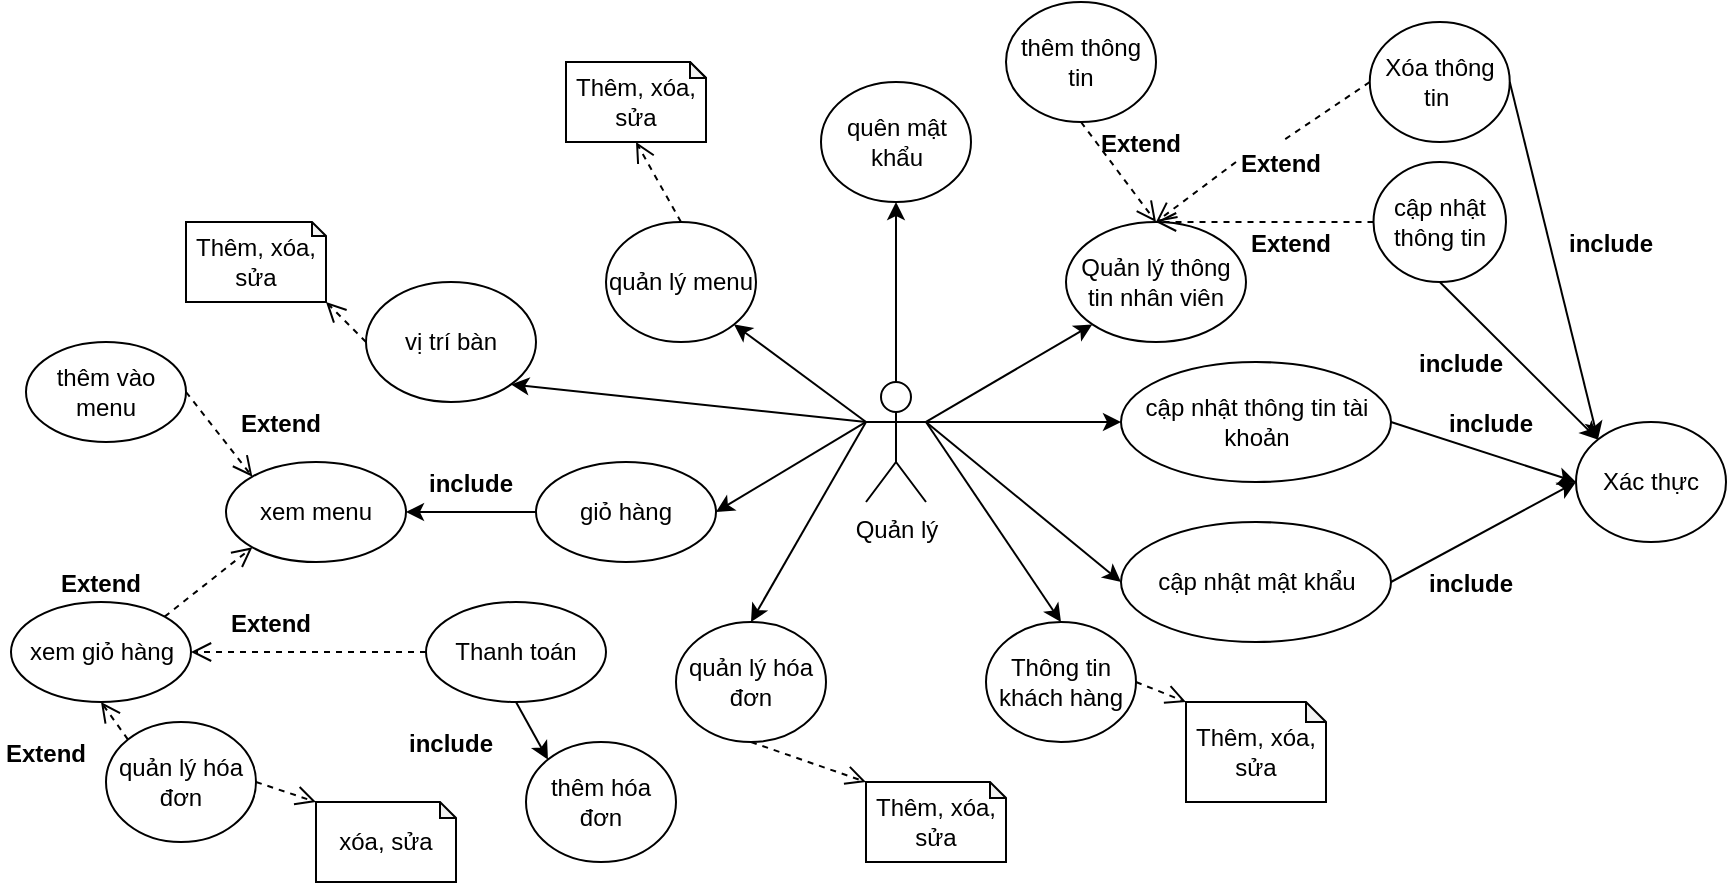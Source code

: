 <mxfile version="15.4.0" type="device" pages="4"><diagram id="JOrfrFBB4jhiDXgN8N3N" name="Quản lý"><mxGraphModel dx="2176" dy="618" grid="1" gridSize="10" guides="1" tooltips="1" connect="1" arrows="1" fold="1" page="1" pageScale="1" pageWidth="850" pageHeight="1100" math="0" shadow="0"><root><mxCell id="0"/><mxCell id="1" parent="0"/><mxCell id="pCPacxo7BIz0ugXKm5aS-73" value="" style="edgeStyle=orthogonalEdgeStyle;rounded=0;orthogonalLoop=1;jettySize=auto;html=1;entryX=0.5;entryY=1;entryDx=0;entryDy=0;entryPerimeter=0;" parent="1" source="pCPacxo7BIz0ugXKm5aS-1" target="pCPacxo7BIz0ugXKm5aS-71" edge="1"><mxGeometry relative="1" as="geometry"><mxPoint x="365" y="200" as="targetPoint"/></mxGeometry></mxCell><mxCell id="pCPacxo7BIz0ugXKm5aS-1" value="Quản lý" style="shape=umlActor;verticalLabelPosition=bottom;verticalAlign=top;html=1;outlineConnect=0;" parent="1" vertex="1"><mxGeometry x="350" y="280" width="30" height="60" as="geometry"/></mxCell><mxCell id="pCPacxo7BIz0ugXKm5aS-4" value="Quản lý thông tin nhân viên" style="ellipse;whiteSpace=wrap;html=1;" parent="1" vertex="1"><mxGeometry x="450" y="200" width="90" height="60" as="geometry"/></mxCell><mxCell id="pCPacxo7BIz0ugXKm5aS-16" value="quản lý menu" style="ellipse;whiteSpace=wrap;html=1;" parent="1" vertex="1"><mxGeometry x="220" y="200" width="75" height="60" as="geometry"/></mxCell><mxCell id="pCPacxo7BIz0ugXKm5aS-17" value="Thêm, xóa, sửa" style="shape=note;whiteSpace=wrap;html=1;backgroundOutline=1;darkOpacity=0.05;size=8;" parent="1" vertex="1"><mxGeometry x="200" y="120" width="70" height="40" as="geometry"/></mxCell><mxCell id="pCPacxo7BIz0ugXKm5aS-20" value="vị trí bàn" style="ellipse;whiteSpace=wrap;html=1;" parent="1" vertex="1"><mxGeometry x="100" y="230" width="85" height="60" as="geometry"/></mxCell><mxCell id="pCPacxo7BIz0ugXKm5aS-21" value="Thêm, xóa, sửa" style="shape=note;whiteSpace=wrap;html=1;backgroundOutline=1;darkOpacity=0.05;size=7;" parent="1" vertex="1"><mxGeometry x="10" y="200" width="70" height="40" as="geometry"/></mxCell><mxCell id="pCPacxo7BIz0ugXKm5aS-34" value="" style="endArrow=classic;html=1;entryX=0;entryY=1;entryDx=0;entryDy=0;exitX=1;exitY=0.333;exitDx=0;exitDy=0;exitPerimeter=0;" parent="1" source="pCPacxo7BIz0ugXKm5aS-1" target="pCPacxo7BIz0ugXKm5aS-4" edge="1"><mxGeometry width="50" height="50" relative="1" as="geometry"><mxPoint x="410" y="381.72" as="sourcePoint"/><mxPoint x="487.574" y="290.004" as="targetPoint"/></mxGeometry></mxCell><mxCell id="pCPacxo7BIz0ugXKm5aS-35" value="" style="endArrow=classic;html=1;entryX=1;entryY=1;entryDx=0;entryDy=0;exitX=0;exitY=0.333;exitDx=0;exitDy=0;exitPerimeter=0;" parent="1" source="pCPacxo7BIz0ugXKm5aS-1" target="pCPacxo7BIz0ugXKm5aS-16" edge="1"><mxGeometry width="50" height="50" relative="1" as="geometry"><mxPoint x="180" y="330" as="sourcePoint"/><mxPoint x="317.5" y="290" as="targetPoint"/></mxGeometry></mxCell><mxCell id="pCPacxo7BIz0ugXKm5aS-36" value="" style="html=1;verticalAlign=bottom;endArrow=open;dashed=1;endSize=8;entryX=1;entryY=1;entryDx=0;entryDy=0;exitX=0;exitY=0.5;exitDx=0;exitDy=0;entryPerimeter=0;" parent="1" source="pCPacxo7BIz0ugXKm5aS-20" target="pCPacxo7BIz0ugXKm5aS-21" edge="1"><mxGeometry relative="1" as="geometry"><mxPoint x="450" y="470" as="sourcePoint"/><mxPoint x="390" y="420" as="targetPoint"/></mxGeometry></mxCell><mxCell id="pCPacxo7BIz0ugXKm5aS-38" value="" style="html=1;verticalAlign=bottom;endArrow=open;dashed=1;endSize=8;entryX=0.5;entryY=1;entryDx=0;entryDy=0;exitX=0.5;exitY=0;exitDx=0;exitDy=0;entryPerimeter=0;" parent="1" source="pCPacxo7BIz0ugXKm5aS-16" target="pCPacxo7BIz0ugXKm5aS-17" edge="1"><mxGeometry relative="1" as="geometry"><mxPoint x="560" y="470" as="sourcePoint"/><mxPoint x="500" y="420" as="targetPoint"/></mxGeometry></mxCell><mxCell id="pCPacxo7BIz0ugXKm5aS-42" value="cập nhật thông tin tài khoản" style="ellipse;whiteSpace=wrap;html=1;" parent="1" vertex="1"><mxGeometry x="477.5" y="270" width="135" height="60" as="geometry"/></mxCell><mxCell id="pCPacxo7BIz0ugXKm5aS-43" value="cập nhật mật khẩu" style="ellipse;whiteSpace=wrap;html=1;" parent="1" vertex="1"><mxGeometry x="477.5" y="350" width="135" height="60" as="geometry"/></mxCell><mxCell id="pCPacxo7BIz0ugXKm5aS-44" value="thêm hóa đơn" style="ellipse;whiteSpace=wrap;html=1;" parent="1" vertex="1"><mxGeometry x="180" y="460" width="75" height="60" as="geometry"/></mxCell><mxCell id="pCPacxo7BIz0ugXKm5aS-49" value="Thông tin khách hàng" style="ellipse;whiteSpace=wrap;html=1;" parent="1" vertex="1"><mxGeometry x="410" y="400" width="75" height="60" as="geometry"/></mxCell><mxCell id="pCPacxo7BIz0ugXKm5aS-50" value="Thêm, xóa, sửa" style="shape=note;whiteSpace=wrap;html=1;backgroundOutline=1;darkOpacity=0.05;size=10;" parent="1" vertex="1"><mxGeometry x="510" y="440" width="70" height="50" as="geometry"/></mxCell><mxCell id="pCPacxo7BIz0ugXKm5aS-51" value="" style="html=1;verticalAlign=bottom;endArrow=open;dashed=1;endSize=8;exitX=1;exitY=0.5;exitDx=0;exitDy=0;entryX=0;entryY=0;entryDx=0;entryDy=0;entryPerimeter=0;" parent="1" source="pCPacxo7BIz0ugXKm5aS-49" target="pCPacxo7BIz0ugXKm5aS-50" edge="1"><mxGeometry relative="1" as="geometry"><mxPoint x="715" y="850" as="sourcePoint"/><mxPoint x="535" y="590" as="targetPoint"/></mxGeometry></mxCell><mxCell id="pCPacxo7BIz0ugXKm5aS-52" value="" style="endArrow=classic;html=1;exitX=1;exitY=0.333;exitDx=0;exitDy=0;exitPerimeter=0;entryX=0.5;entryY=0;entryDx=0;entryDy=0;" parent="1" source="pCPacxo7BIz0ugXKm5aS-1" target="pCPacxo7BIz0ugXKm5aS-49" edge="1"><mxGeometry width="50" height="50" relative="1" as="geometry"><mxPoint x="445" y="350" as="sourcePoint"/><mxPoint x="565" y="540" as="targetPoint"/></mxGeometry></mxCell><mxCell id="pCPacxo7BIz0ugXKm5aS-53" value="" style="endArrow=classic;html=1;entryX=0;entryY=0.5;entryDx=0;entryDy=0;exitX=1;exitY=0.5;exitDx=0;exitDy=0;" parent="1" source="pCPacxo7BIz0ugXKm5aS-42" target="pCPacxo7BIz0ugXKm5aS-74" edge="1"><mxGeometry width="50" height="50" relative="1" as="geometry"><mxPoint x="550" y="300" as="sourcePoint"/><mxPoint x="362.5" y="600" as="targetPoint"/></mxGeometry></mxCell><mxCell id="pCPacxo7BIz0ugXKm5aS-54" value="" style="endArrow=classic;html=1;entryX=0;entryY=0.5;entryDx=0;entryDy=0;exitX=1;exitY=0.5;exitDx=0;exitDy=0;" parent="1" source="pCPacxo7BIz0ugXKm5aS-43" target="pCPacxo7BIz0ugXKm5aS-74" edge="1"><mxGeometry width="50" height="50" relative="1" as="geometry"><mxPoint x="500" y="330" as="sourcePoint"/><mxPoint x="295" y="610" as="targetPoint"/></mxGeometry></mxCell><mxCell id="pCPacxo7BIz0ugXKm5aS-55" value="giỏ hàng" style="ellipse;whiteSpace=wrap;html=1;" parent="1" vertex="1"><mxGeometry x="185" y="320" width="90" height="50" as="geometry"/></mxCell><mxCell id="pCPacxo7BIz0ugXKm5aS-62" value="Thanh toán" style="ellipse;whiteSpace=wrap;html=1;" parent="1" vertex="1"><mxGeometry x="130" y="390" width="90" height="50" as="geometry"/></mxCell><mxCell id="pCPacxo7BIz0ugXKm5aS-66" value="include" style="text;align=center;fontStyle=1;verticalAlign=middle;spacingLeft=3;spacingRight=3;strokeColor=none;rotatable=0;points=[[0,0.5],[1,0.5]];portConstraint=eastwest;" parent="1" vertex="1"><mxGeometry x="120" y="450" width="45" height="20" as="geometry"/></mxCell><mxCell id="pCPacxo7BIz0ugXKm5aS-67" value="" style="endArrow=classic;html=1;entryX=0;entryY=0;entryDx=0;entryDy=0;exitX=0.5;exitY=1;exitDx=0;exitDy=0;" parent="1" source="pCPacxo7BIz0ugXKm5aS-62" target="pCPacxo7BIz0ugXKm5aS-44" edge="1"><mxGeometry width="50" height="50" relative="1" as="geometry"><mxPoint x="192.5" y="500" as="sourcePoint"/><mxPoint x="100" y="460" as="targetPoint"/></mxGeometry></mxCell><mxCell id="pCPacxo7BIz0ugXKm5aS-68" value="" style="endArrow=classic;html=1;entryX=1;entryY=0.5;entryDx=0;entryDy=0;exitX=0;exitY=0.333;exitDx=0;exitDy=0;exitPerimeter=0;" parent="1" source="pCPacxo7BIz0ugXKm5aS-1" target="pCPacxo7BIz0ugXKm5aS-55" edge="1"><mxGeometry width="50" height="50" relative="1" as="geometry"><mxPoint x="370" y="320" as="sourcePoint"/><mxPoint x="277.5" y="280" as="targetPoint"/></mxGeometry></mxCell><mxCell id="pCPacxo7BIz0ugXKm5aS-71" value="quên mật khẩu" style="ellipse;whiteSpace=wrap;html=1;" parent="1" vertex="1"><mxGeometry x="327.5" y="130" width="75" height="60" as="geometry"/></mxCell><mxCell id="pCPacxo7BIz0ugXKm5aS-74" value="Xác thực" style="ellipse;whiteSpace=wrap;html=1;" parent="1" vertex="1"><mxGeometry x="705" y="300" width="75" height="60" as="geometry"/></mxCell><mxCell id="pCPacxo7BIz0ugXKm5aS-77" value="include" style="text;align=center;fontStyle=1;verticalAlign=middle;spacingLeft=3;spacingRight=3;strokeColor=none;rotatable=0;points=[[0,0.5],[1,0.5]];portConstraint=eastwest;" parent="1" vertex="1"><mxGeometry x="630" y="370" width="45" height="20" as="geometry"/></mxCell><mxCell id="pCPacxo7BIz0ugXKm5aS-78" value="include" style="text;align=center;fontStyle=1;verticalAlign=middle;spacingLeft=3;spacingRight=3;strokeColor=none;rotatable=0;points=[[0,0.5],[1,0.5]];portConstraint=eastwest;" parent="1" vertex="1"><mxGeometry x="640" y="290" width="45" height="20" as="geometry"/></mxCell><mxCell id="pCPacxo7BIz0ugXKm5aS-79" value="" style="endArrow=classic;html=1;entryX=0;entryY=0.5;entryDx=0;entryDy=0;exitX=1;exitY=0.333;exitDx=0;exitDy=0;exitPerimeter=0;" parent="1" source="pCPacxo7BIz0ugXKm5aS-1" target="pCPacxo7BIz0ugXKm5aS-42" edge="1"><mxGeometry width="50" height="50" relative="1" as="geometry"><mxPoint x="430" y="325" as="sourcePoint"/><mxPoint x="567.5" y="365" as="targetPoint"/></mxGeometry></mxCell><mxCell id="pCPacxo7BIz0ugXKm5aS-80" value="" style="endArrow=classic;html=1;entryX=0;entryY=0.5;entryDx=0;entryDy=0;exitX=1;exitY=0.333;exitDx=0;exitDy=0;exitPerimeter=0;" parent="1" source="pCPacxo7BIz0ugXKm5aS-1" target="pCPacxo7BIz0ugXKm5aS-43" edge="1"><mxGeometry width="50" height="50" relative="1" as="geometry"><mxPoint x="632.5" y="320" as="sourcePoint"/><mxPoint x="770" y="360" as="targetPoint"/></mxGeometry></mxCell><mxCell id="pCPacxo7BIz0ugXKm5aS-81" value="thêm thông tin" style="ellipse;whiteSpace=wrap;html=1;" parent="1" vertex="1"><mxGeometry x="420" y="90" width="75" height="60" as="geometry"/></mxCell><mxCell id="pCPacxo7BIz0ugXKm5aS-83" value="Xóa thông tin&amp;nbsp;" style="ellipse;whiteSpace=wrap;html=1;" parent="1" vertex="1"><mxGeometry x="601.88" y="100" width="70" height="60" as="geometry"/></mxCell><mxCell id="pCPacxo7BIz0ugXKm5aS-84" value="cập nhật thông tin" style="ellipse;whiteSpace=wrap;html=1;" parent="1" vertex="1"><mxGeometry x="603.75" y="170" width="66.25" height="60" as="geometry"/></mxCell><mxCell id="pCPacxo7BIz0ugXKm5aS-85" value="" style="endArrow=classic;html=1;entryX=0;entryY=0;entryDx=0;entryDy=0;exitX=1;exitY=0.5;exitDx=0;exitDy=0;" parent="1" source="pCPacxo7BIz0ugXKm5aS-83" target="pCPacxo7BIz0ugXKm5aS-74" edge="1"><mxGeometry width="50" height="50" relative="1" as="geometry"><mxPoint x="750" y="150" as="sourcePoint"/><mxPoint x="720" y="140" as="targetPoint"/></mxGeometry></mxCell><mxCell id="pCPacxo7BIz0ugXKm5aS-86" value="" style="endArrow=classic;html=1;entryX=0;entryY=0;entryDx=0;entryDy=0;exitX=0.5;exitY=1;exitDx=0;exitDy=0;" parent="1" source="pCPacxo7BIz0ugXKm5aS-84" target="pCPacxo7BIz0ugXKm5aS-74" edge="1"><mxGeometry width="50" height="50" relative="1" as="geometry"><mxPoint x="700" y="180" as="sourcePoint"/><mxPoint x="720" y="140" as="targetPoint"/></mxGeometry></mxCell><mxCell id="pCPacxo7BIz0ugXKm5aS-88" value="include" style="text;align=center;fontStyle=1;verticalAlign=middle;spacingLeft=3;spacingRight=3;strokeColor=none;rotatable=0;points=[[0,0.5],[1,0.5]];portConstraint=eastwest;" parent="1" vertex="1"><mxGeometry x="625" y="260" width="45" height="20" as="geometry"/></mxCell><mxCell id="pCPacxo7BIz0ugXKm5aS-89" value="include" style="text;align=center;fontStyle=1;verticalAlign=middle;spacingLeft=3;spacingRight=3;strokeColor=none;rotatable=0;points=[[0,0.5],[1,0.5]];portConstraint=eastwest;" parent="1" vertex="1"><mxGeometry x="700" y="200" width="45" height="20" as="geometry"/></mxCell><mxCell id="pCPacxo7BIz0ugXKm5aS-92" value="" style="html=1;verticalAlign=bottom;endArrow=open;dashed=1;endSize=8;exitX=0;exitY=0.5;exitDx=0;exitDy=0;entryX=0.5;entryY=0;entryDx=0;entryDy=0;startArrow=none;" parent="1" source="pCPacxo7BIz0ugXKm5aS-96" target="pCPacxo7BIz0ugXKm5aS-4" edge="1"><mxGeometry relative="1" as="geometry"><mxPoint x="771.31" y="120" as="sourcePoint"/><mxPoint x="713.684" y="81.338" as="targetPoint"/></mxGeometry></mxCell><mxCell id="pCPacxo7BIz0ugXKm5aS-93" value="" style="html=1;verticalAlign=bottom;endArrow=open;dashed=1;endSize=8;exitX=0;exitY=0.5;exitDx=0;exitDy=0;" parent="1" source="pCPacxo7BIz0ugXKm5aS-84" edge="1"><mxGeometry relative="1" as="geometry"><mxPoint x="676.31" y="58.66" as="sourcePoint"/><mxPoint x="495" y="200" as="targetPoint"/></mxGeometry></mxCell><mxCell id="pCPacxo7BIz0ugXKm5aS-94" value="" style="html=1;verticalAlign=bottom;endArrow=open;dashed=1;endSize=8;exitX=0.5;exitY=1;exitDx=0;exitDy=0;entryX=0.5;entryY=0;entryDx=0;entryDy=0;" parent="1" source="pCPacxo7BIz0ugXKm5aS-81" target="pCPacxo7BIz0ugXKm5aS-4" edge="1"><mxGeometry relative="1" as="geometry"><mxPoint x="647.63" y="58.66" as="sourcePoint"/><mxPoint x="590.004" y="19.998" as="targetPoint"/></mxGeometry></mxCell><mxCell id="pCPacxo7BIz0ugXKm5aS-95" value="Extend" style="text;align=center;fontStyle=1;verticalAlign=middle;spacingLeft=3;spacingRight=3;strokeColor=none;rotatable=0;points=[[0,0.5],[1,0.5]];portConstraint=eastwest;" parent="1" vertex="1"><mxGeometry x="465" y="150" width="45" height="20" as="geometry"/></mxCell><mxCell id="pCPacxo7BIz0ugXKm5aS-97" value="Extend" style="text;align=center;fontStyle=1;verticalAlign=middle;spacingLeft=3;spacingRight=3;strokeColor=none;rotatable=0;points=[[0,0.5],[1,0.5]];portConstraint=eastwest;" parent="1" vertex="1"><mxGeometry x="540" y="200" width="45" height="20" as="geometry"/></mxCell><mxCell id="pCPacxo7BIz0ugXKm5aS-96" value="Extend" style="text;align=center;fontStyle=1;verticalAlign=middle;spacingLeft=3;spacingRight=3;strokeColor=none;rotatable=0;points=[[0,0.5],[1,0.5]];portConstraint=eastwest;" parent="1" vertex="1"><mxGeometry x="535" y="160" width="45" height="20" as="geometry"/></mxCell><mxCell id="pCPacxo7BIz0ugXKm5aS-98" value="" style="html=1;verticalAlign=bottom;endArrow=none;dashed=1;endSize=8;exitX=0;exitY=0.5;exitDx=0;exitDy=0;entryX=0.5;entryY=0;entryDx=0;entryDy=0;" parent="1" source="pCPacxo7BIz0ugXKm5aS-83" target="pCPacxo7BIz0ugXKm5aS-96" edge="1"><mxGeometry relative="1" as="geometry"><mxPoint x="601.88" y="130" as="sourcePoint"/><mxPoint x="495" y="200" as="targetPoint"/></mxGeometry></mxCell><mxCell id="JXaKYfbYsO3SlWCFjjN3-1" value="xem menu" style="ellipse;whiteSpace=wrap;html=1;" parent="1" vertex="1"><mxGeometry x="30" y="320" width="90" height="50" as="geometry"/></mxCell><mxCell id="JXaKYfbYsO3SlWCFjjN3-2" value="" style="endArrow=classic;html=1;entryX=1;entryY=0.5;entryDx=0;entryDy=0;exitX=0;exitY=0.5;exitDx=0;exitDy=0;" parent="1" source="pCPacxo7BIz0ugXKm5aS-55" target="JXaKYfbYsO3SlWCFjjN3-1" edge="1"><mxGeometry width="50" height="50" relative="1" as="geometry"><mxPoint x="185" y="340" as="sourcePoint"/><mxPoint x="90" y="340" as="targetPoint"/></mxGeometry></mxCell><mxCell id="JXaKYfbYsO3SlWCFjjN3-3" value="include" style="text;align=center;fontStyle=1;verticalAlign=middle;spacingLeft=3;spacingRight=3;strokeColor=none;rotatable=0;points=[[0,0.5],[1,0.5]];portConstraint=eastwest;" parent="1" vertex="1"><mxGeometry x="130" y="320" width="45" height="20" as="geometry"/></mxCell><mxCell id="JXaKYfbYsO3SlWCFjjN3-4" value="thêm vào menu" style="ellipse;whiteSpace=wrap;html=1;" parent="1" vertex="1"><mxGeometry x="-70" y="260" width="80" height="50" as="geometry"/></mxCell><mxCell id="JXaKYfbYsO3SlWCFjjN3-8" value="" style="html=1;verticalAlign=bottom;endArrow=open;dashed=1;endSize=8;exitX=1;exitY=0.5;exitDx=0;exitDy=0;entryX=0;entryY=0;entryDx=0;entryDy=0;" parent="1" source="JXaKYfbYsO3SlWCFjjN3-4" target="JXaKYfbYsO3SlWCFjjN3-1" edge="1"><mxGeometry relative="1" as="geometry"><mxPoint x="167.5" y="410" as="sourcePoint"/><mxPoint x="195" y="355" as="targetPoint"/></mxGeometry></mxCell><mxCell id="JXaKYfbYsO3SlWCFjjN3-9" value="Extend" style="text;align=center;fontStyle=1;verticalAlign=middle;spacingLeft=3;spacingRight=3;strokeColor=none;rotatable=0;points=[[0,0.5],[1,0.5]];portConstraint=eastwest;" parent="1" vertex="1"><mxGeometry x="35" y="290" width="45" height="20" as="geometry"/></mxCell><mxCell id="JXaKYfbYsO3SlWCFjjN3-10" value="xem giỏ hàng" style="ellipse;whiteSpace=wrap;html=1;" parent="1" vertex="1"><mxGeometry x="-77.5" y="390" width="90" height="50" as="geometry"/></mxCell><mxCell id="JXaKYfbYsO3SlWCFjjN3-12" value="Extend" style="text;align=center;fontStyle=1;verticalAlign=middle;spacingLeft=3;spacingRight=3;strokeColor=none;rotatable=0;points=[[0,0.5],[1,0.5]];portConstraint=eastwest;" parent="1" vertex="1"><mxGeometry x="-55" y="370" width="45" height="20" as="geometry"/></mxCell><mxCell id="JXaKYfbYsO3SlWCFjjN3-13" value="" style="html=1;verticalAlign=bottom;endArrow=open;dashed=1;endSize=8;exitX=1;exitY=0;exitDx=0;exitDy=0;entryX=0;entryY=1;entryDx=0;entryDy=0;" parent="1" source="JXaKYfbYsO3SlWCFjjN3-10" target="JXaKYfbYsO3SlWCFjjN3-1" edge="1"><mxGeometry relative="1" as="geometry"><mxPoint x="30" y="295" as="sourcePoint"/><mxPoint x="55" y="330" as="targetPoint"/></mxGeometry></mxCell><mxCell id="JXaKYfbYsO3SlWCFjjN3-15" value="" style="html=1;verticalAlign=bottom;endArrow=open;dashed=1;endSize=8;exitX=0;exitY=0.5;exitDx=0;exitDy=0;entryX=1;entryY=0.5;entryDx=0;entryDy=0;" parent="1" source="pCPacxo7BIz0ugXKm5aS-62" target="JXaKYfbYsO3SlWCFjjN3-10" edge="1"><mxGeometry relative="1" as="geometry"><mxPoint x="-13.18" y="407.322" as="sourcePoint"/><mxPoint x="23.18" y="372.678" as="targetPoint"/></mxGeometry></mxCell><mxCell id="JXaKYfbYsO3SlWCFjjN3-16" value="Extend" style="text;align=center;fontStyle=1;verticalAlign=middle;spacingLeft=3;spacingRight=3;strokeColor=none;rotatable=0;points=[[0,0.5],[1,0.5]];portConstraint=eastwest;" parent="1" vertex="1"><mxGeometry x="30" y="390" width="45" height="20" as="geometry"/></mxCell><mxCell id="JXaKYfbYsO3SlWCFjjN3-18" value="quản lý hóa đơn" style="ellipse;whiteSpace=wrap;html=1;" parent="1" vertex="1"><mxGeometry x="255" y="400" width="75" height="60" as="geometry"/></mxCell><mxCell id="JXaKYfbYsO3SlWCFjjN3-19" value="" style="endArrow=classic;html=1;entryX=0.5;entryY=0;entryDx=0;entryDy=0;exitX=0;exitY=0.333;exitDx=0;exitDy=0;exitPerimeter=0;" parent="1" source="pCPacxo7BIz0ugXKm5aS-1" target="JXaKYfbYsO3SlWCFjjN3-18" edge="1"><mxGeometry width="50" height="50" relative="1" as="geometry"><mxPoint x="360" y="310" as="sourcePoint"/><mxPoint x="285" y="355" as="targetPoint"/></mxGeometry></mxCell><mxCell id="JXaKYfbYsO3SlWCFjjN3-20" value="Thêm, xóa, sửa" style="shape=note;whiteSpace=wrap;html=1;backgroundOutline=1;darkOpacity=0.05;size=8;" parent="1" vertex="1"><mxGeometry x="200" y="120" width="70" height="40" as="geometry"/></mxCell><mxCell id="JXaKYfbYsO3SlWCFjjN3-21" value="" style="html=1;verticalAlign=bottom;endArrow=open;dashed=1;endSize=8;entryX=0;entryY=0;entryDx=0;entryDy=0;exitX=0.5;exitY=1;exitDx=0;exitDy=0;entryPerimeter=0;" parent="1" source="JXaKYfbYsO3SlWCFjjN3-18" target="JXaKYfbYsO3SlWCFjjN3-22" edge="1"><mxGeometry relative="1" as="geometry"><mxPoint x="385" y="550" as="sourcePoint"/><mxPoint x="362.5" y="510" as="targetPoint"/></mxGeometry></mxCell><mxCell id="JXaKYfbYsO3SlWCFjjN3-22" value="Thêm, xóa, sửa" style="shape=note;whiteSpace=wrap;html=1;backgroundOutline=1;darkOpacity=0.05;size=8;" parent="1" vertex="1"><mxGeometry x="350" y="480" width="70" height="40" as="geometry"/></mxCell><mxCell id="JXaKYfbYsO3SlWCFjjN3-23" value="quản lý hóa đơn" style="ellipse;whiteSpace=wrap;html=1;" parent="1" vertex="1"><mxGeometry x="-30" y="450" width="75" height="60" as="geometry"/></mxCell><mxCell id="JXaKYfbYsO3SlWCFjjN3-24" value="" style="html=1;verticalAlign=bottom;endArrow=open;dashed=1;endSize=8;entryX=0;entryY=0;entryDx=0;entryDy=0;exitX=1;exitY=0.5;exitDx=0;exitDy=0;entryPerimeter=0;" parent="1" source="JXaKYfbYsO3SlWCFjjN3-23" target="JXaKYfbYsO3SlWCFjjN3-25" edge="1"><mxGeometry relative="1" as="geometry"><mxPoint x="92.5" y="600" as="sourcePoint"/><mxPoint x="70" y="560" as="targetPoint"/></mxGeometry></mxCell><mxCell id="JXaKYfbYsO3SlWCFjjN3-25" value="xóa, sửa" style="shape=note;whiteSpace=wrap;html=1;backgroundOutline=1;darkOpacity=0.05;size=8;" parent="1" vertex="1"><mxGeometry x="75" y="490" width="70" height="40" as="geometry"/></mxCell><mxCell id="JXaKYfbYsO3SlWCFjjN3-26" value="" style="html=1;verticalAlign=bottom;endArrow=open;dashed=1;endSize=8;exitX=0;exitY=0;exitDx=0;exitDy=0;entryX=0.5;entryY=1;entryDx=0;entryDy=0;" parent="1" source="JXaKYfbYsO3SlWCFjjN3-23" target="JXaKYfbYsO3SlWCFjjN3-10" edge="1"><mxGeometry relative="1" as="geometry"><mxPoint x="140" y="425" as="sourcePoint"/><mxPoint y="425" as="targetPoint"/></mxGeometry></mxCell><mxCell id="JXaKYfbYsO3SlWCFjjN3-27" value="Extend" style="text;align=center;fontStyle=1;verticalAlign=middle;spacingLeft=3;spacingRight=3;strokeColor=none;rotatable=0;points=[[0,0.5],[1,0.5]];portConstraint=eastwest;" parent="1" vertex="1"><mxGeometry x="-82.5" y="455" width="45" height="20" as="geometry"/></mxCell><mxCell id="EblqHK-Ox-0AOwBQnu-4-1" value="" style="endArrow=classic;html=1;entryX=1;entryY=1;entryDx=0;entryDy=0;exitX=0;exitY=0.333;exitDx=0;exitDy=0;exitPerimeter=0;" parent="1" source="pCPacxo7BIz0ugXKm5aS-1" target="pCPacxo7BIz0ugXKm5aS-20" edge="1"><mxGeometry width="50" height="50" relative="1" as="geometry"><mxPoint x="296.16" y="324.32" as="sourcePoint"/><mxPoint x="229.998" y="275.675" as="targetPoint"/></mxGeometry></mxCell></root></mxGraphModel></diagram><diagram id="CzsavodfcbVznqG4bjMO" name="Nhân viên"><mxGraphModel dx="2192" dy="634" grid="1" gridSize="10" guides="1" tooltips="1" connect="1" arrows="1" fold="1" page="1" pageScale="1" pageWidth="850" pageHeight="1100" math="0" shadow="0"><root><mxCell id="7MTinUVwuasLGoGKUtFl-0"/><mxCell id="7MTinUVwuasLGoGKUtFl-1" parent="7MTinUVwuasLGoGKUtFl-0"/><mxCell id="piwXunB8wBjZSPGS-wzO-0" value="" style="edgeStyle=orthogonalEdgeStyle;rounded=0;orthogonalLoop=1;jettySize=auto;html=1;entryX=0.5;entryY=1;entryDx=0;entryDy=0;entryPerimeter=0;" parent="7MTinUVwuasLGoGKUtFl-1" source="piwXunB8wBjZSPGS-wzO-1" target="piwXunB8wBjZSPGS-wzO-27" edge="1"><mxGeometry relative="1" as="geometry"><mxPoint x="365" y="200" as="targetPoint"/></mxGeometry></mxCell><mxCell id="piwXunB8wBjZSPGS-wzO-1" value="Nhân viên" style="shape=umlActor;verticalLabelPosition=bottom;verticalAlign=top;html=1;outlineConnect=0;" parent="7MTinUVwuasLGoGKUtFl-1" vertex="1"><mxGeometry x="350" y="280" width="30" height="60" as="geometry"/></mxCell><mxCell id="piwXunB8wBjZSPGS-wzO-11" value="cập nhật thông tin tài khoản" style="ellipse;whiteSpace=wrap;html=1;" parent="7MTinUVwuasLGoGKUtFl-1" vertex="1"><mxGeometry x="470" y="200" width="135" height="60" as="geometry"/></mxCell><mxCell id="piwXunB8wBjZSPGS-wzO-12" value="cập nhật mật khẩu" style="ellipse;whiteSpace=wrap;html=1;" parent="7MTinUVwuasLGoGKUtFl-1" vertex="1"><mxGeometry x="470" y="280" width="135" height="60" as="geometry"/></mxCell><mxCell id="piwXunB8wBjZSPGS-wzO-13" value="thêm hóa đơn" style="ellipse;whiteSpace=wrap;html=1;" parent="7MTinUVwuasLGoGKUtFl-1" vertex="1"><mxGeometry x="232.5" y="405" width="75" height="60" as="geometry"/></mxCell><mxCell id="piwXunB8wBjZSPGS-wzO-14" value="Thông tin khách hàng" style="ellipse;whiteSpace=wrap;html=1;" parent="7MTinUVwuasLGoGKUtFl-1" vertex="1"><mxGeometry x="402.5" y="330" width="75" height="60" as="geometry"/></mxCell><mxCell id="piwXunB8wBjZSPGS-wzO-15" value="Thêm, xóa, sửa" style="shape=note;whiteSpace=wrap;html=1;backgroundOutline=1;darkOpacity=0.05;size=10;" parent="7MTinUVwuasLGoGKUtFl-1" vertex="1"><mxGeometry x="502.5" y="370" width="70" height="50" as="geometry"/></mxCell><mxCell id="piwXunB8wBjZSPGS-wzO-16" value="" style="html=1;verticalAlign=bottom;endArrow=open;dashed=1;endSize=8;exitX=1;exitY=0.5;exitDx=0;exitDy=0;entryX=0;entryY=0;entryDx=0;entryDy=0;entryPerimeter=0;" parent="7MTinUVwuasLGoGKUtFl-1" source="piwXunB8wBjZSPGS-wzO-14" target="piwXunB8wBjZSPGS-wzO-15" edge="1"><mxGeometry relative="1" as="geometry"><mxPoint x="707.5" y="780" as="sourcePoint"/><mxPoint x="527.5" y="520" as="targetPoint"/></mxGeometry></mxCell><mxCell id="piwXunB8wBjZSPGS-wzO-17" value="" style="endArrow=classic;html=1;exitX=1;exitY=0.333;exitDx=0;exitDy=0;exitPerimeter=0;entryX=0;entryY=0;entryDx=0;entryDy=0;" parent="7MTinUVwuasLGoGKUtFl-1" source="piwXunB8wBjZSPGS-wzO-1" target="piwXunB8wBjZSPGS-wzO-14" edge="1"><mxGeometry width="50" height="50" relative="1" as="geometry"><mxPoint x="445" y="350" as="sourcePoint"/><mxPoint x="565" y="540" as="targetPoint"/></mxGeometry></mxCell><mxCell id="piwXunB8wBjZSPGS-wzO-18" value="" style="endArrow=classic;html=1;entryX=0;entryY=0.5;entryDx=0;entryDy=0;exitX=1;exitY=0.5;exitDx=0;exitDy=0;" parent="7MTinUVwuasLGoGKUtFl-1" source="piwXunB8wBjZSPGS-wzO-11" target="piwXunB8wBjZSPGS-wzO-28" edge="1"><mxGeometry width="50" height="50" relative="1" as="geometry"><mxPoint x="542.5" y="230" as="sourcePoint"/><mxPoint x="355" y="530" as="targetPoint"/></mxGeometry></mxCell><mxCell id="piwXunB8wBjZSPGS-wzO-19" value="" style="endArrow=classic;html=1;entryX=0;entryY=0.5;entryDx=0;entryDy=0;exitX=1;exitY=0.5;exitDx=0;exitDy=0;" parent="7MTinUVwuasLGoGKUtFl-1" source="piwXunB8wBjZSPGS-wzO-12" target="piwXunB8wBjZSPGS-wzO-28" edge="1"><mxGeometry width="50" height="50" relative="1" as="geometry"><mxPoint x="492.5" y="260" as="sourcePoint"/><mxPoint x="287.5" y="540" as="targetPoint"/></mxGeometry></mxCell><mxCell id="piwXunB8wBjZSPGS-wzO-20" value="giỏ hàng" style="ellipse;whiteSpace=wrap;html=1;" parent="7MTinUVwuasLGoGKUtFl-1" vertex="1"><mxGeometry x="237.5" y="265" width="90" height="50" as="geometry"/></mxCell><mxCell id="piwXunB8wBjZSPGS-wzO-23" value="Thanh toán" style="ellipse;whiteSpace=wrap;html=1;" parent="7MTinUVwuasLGoGKUtFl-1" vertex="1"><mxGeometry x="182.5" y="335" width="90" height="50" as="geometry"/></mxCell><mxCell id="piwXunB8wBjZSPGS-wzO-24" value="include" style="text;align=center;fontStyle=1;verticalAlign=middle;spacingLeft=3;spacingRight=3;strokeColor=none;rotatable=0;points=[[0,0.5],[1,0.5]];portConstraint=eastwest;" parent="7MTinUVwuasLGoGKUtFl-1" vertex="1"><mxGeometry x="172.5" y="395" width="45" height="20" as="geometry"/></mxCell><mxCell id="piwXunB8wBjZSPGS-wzO-25" value="" style="endArrow=classic;html=1;entryX=0;entryY=0;entryDx=0;entryDy=0;exitX=0.5;exitY=1;exitDx=0;exitDy=0;" parent="7MTinUVwuasLGoGKUtFl-1" source="piwXunB8wBjZSPGS-wzO-23" target="piwXunB8wBjZSPGS-wzO-13" edge="1"><mxGeometry width="50" height="50" relative="1" as="geometry"><mxPoint x="245" y="445" as="sourcePoint"/><mxPoint x="152.5" y="405" as="targetPoint"/></mxGeometry></mxCell><mxCell id="piwXunB8wBjZSPGS-wzO-26" value="" style="endArrow=classic;html=1;entryX=1;entryY=0.5;entryDx=0;entryDy=0;exitX=0;exitY=0.333;exitDx=0;exitDy=0;exitPerimeter=0;" parent="7MTinUVwuasLGoGKUtFl-1" source="piwXunB8wBjZSPGS-wzO-1" target="piwXunB8wBjZSPGS-wzO-20" edge="1"><mxGeometry width="50" height="50" relative="1" as="geometry"><mxPoint x="370" y="320" as="sourcePoint"/><mxPoint x="277.5" y="280" as="targetPoint"/></mxGeometry></mxCell><mxCell id="piwXunB8wBjZSPGS-wzO-27" value="quên mật khẩu" style="ellipse;whiteSpace=wrap;html=1;" parent="7MTinUVwuasLGoGKUtFl-1" vertex="1"><mxGeometry x="327.5" y="130" width="75" height="60" as="geometry"/></mxCell><mxCell id="piwXunB8wBjZSPGS-wzO-28" value="Xác thực" style="ellipse;whiteSpace=wrap;html=1;" parent="7MTinUVwuasLGoGKUtFl-1" vertex="1"><mxGeometry x="697.5" y="230" width="75" height="60" as="geometry"/></mxCell><mxCell id="piwXunB8wBjZSPGS-wzO-29" value="include" style="text;align=center;fontStyle=1;verticalAlign=middle;spacingLeft=3;spacingRight=3;strokeColor=none;rotatable=0;points=[[0,0.5],[1,0.5]];portConstraint=eastwest;" parent="7MTinUVwuasLGoGKUtFl-1" vertex="1"><mxGeometry x="622.5" y="300" width="45" height="20" as="geometry"/></mxCell><mxCell id="piwXunB8wBjZSPGS-wzO-30" value="include" style="text;align=center;fontStyle=1;verticalAlign=middle;spacingLeft=3;spacingRight=3;strokeColor=none;rotatable=0;points=[[0,0.5],[1,0.5]];portConstraint=eastwest;" parent="7MTinUVwuasLGoGKUtFl-1" vertex="1"><mxGeometry x="632.5" y="220" width="45" height="20" as="geometry"/></mxCell><mxCell id="piwXunB8wBjZSPGS-wzO-31" value="" style="endArrow=classic;html=1;entryX=0;entryY=0.5;entryDx=0;entryDy=0;exitX=1;exitY=0.333;exitDx=0;exitDy=0;exitPerimeter=0;" parent="7MTinUVwuasLGoGKUtFl-1" source="piwXunB8wBjZSPGS-wzO-1" target="piwXunB8wBjZSPGS-wzO-11" edge="1"><mxGeometry width="50" height="50" relative="1" as="geometry"><mxPoint x="430" y="325" as="sourcePoint"/><mxPoint x="567.5" y="365" as="targetPoint"/></mxGeometry></mxCell><mxCell id="piwXunB8wBjZSPGS-wzO-32" value="" style="endArrow=classic;html=1;entryX=0;entryY=0.5;entryDx=0;entryDy=0;exitX=1;exitY=0.333;exitDx=0;exitDy=0;exitPerimeter=0;" parent="7MTinUVwuasLGoGKUtFl-1" source="piwXunB8wBjZSPGS-wzO-1" target="piwXunB8wBjZSPGS-wzO-12" edge="1"><mxGeometry width="50" height="50" relative="1" as="geometry"><mxPoint x="632.5" y="320" as="sourcePoint"/><mxPoint x="770" y="360" as="targetPoint"/></mxGeometry></mxCell><mxCell id="piwXunB8wBjZSPGS-wzO-47" value="xem menu" style="ellipse;whiteSpace=wrap;html=1;" parent="7MTinUVwuasLGoGKUtFl-1" vertex="1"><mxGeometry x="87.5" y="265" width="90" height="50" as="geometry"/></mxCell><mxCell id="piwXunB8wBjZSPGS-wzO-48" value="" style="endArrow=classic;html=1;entryX=1;entryY=0.5;entryDx=0;entryDy=0;exitX=0;exitY=0.5;exitDx=0;exitDy=0;" parent="7MTinUVwuasLGoGKUtFl-1" source="piwXunB8wBjZSPGS-wzO-20" target="piwXunB8wBjZSPGS-wzO-47" edge="1"><mxGeometry width="50" height="50" relative="1" as="geometry"><mxPoint x="237.5" y="285" as="sourcePoint"/><mxPoint x="142.5" y="285" as="targetPoint"/></mxGeometry></mxCell><mxCell id="piwXunB8wBjZSPGS-wzO-49" value="include" style="text;align=center;fontStyle=1;verticalAlign=middle;spacingLeft=3;spacingRight=3;strokeColor=none;rotatable=0;points=[[0,0.5],[1,0.5]];portConstraint=eastwest;" parent="7MTinUVwuasLGoGKUtFl-1" vertex="1"><mxGeometry x="182.5" y="265" width="45" height="20" as="geometry"/></mxCell><mxCell id="piwXunB8wBjZSPGS-wzO-50" value="thêm vào menu" style="ellipse;whiteSpace=wrap;html=1;" parent="7MTinUVwuasLGoGKUtFl-1" vertex="1"><mxGeometry x="-17.5" y="205" width="80" height="50" as="geometry"/></mxCell><mxCell id="piwXunB8wBjZSPGS-wzO-51" value="" style="html=1;verticalAlign=bottom;endArrow=open;dashed=1;endSize=8;exitX=1;exitY=0.5;exitDx=0;exitDy=0;entryX=0;entryY=0;entryDx=0;entryDy=0;" parent="7MTinUVwuasLGoGKUtFl-1" source="piwXunB8wBjZSPGS-wzO-50" target="piwXunB8wBjZSPGS-wzO-47" edge="1"><mxGeometry relative="1" as="geometry"><mxPoint x="220" y="355" as="sourcePoint"/><mxPoint x="247.5" y="300" as="targetPoint"/></mxGeometry></mxCell><mxCell id="piwXunB8wBjZSPGS-wzO-52" value="Extend" style="text;align=center;fontStyle=1;verticalAlign=middle;spacingLeft=3;spacingRight=3;strokeColor=none;rotatable=0;points=[[0,0.5],[1,0.5]];portConstraint=eastwest;" parent="7MTinUVwuasLGoGKUtFl-1" vertex="1"><mxGeometry x="87.5" y="235" width="45" height="20" as="geometry"/></mxCell><mxCell id="piwXunB8wBjZSPGS-wzO-53" value="xem giỏ hàng" style="ellipse;whiteSpace=wrap;html=1;" parent="7MTinUVwuasLGoGKUtFl-1" vertex="1"><mxGeometry x="-25" y="335" width="90" height="50" as="geometry"/></mxCell><mxCell id="piwXunB8wBjZSPGS-wzO-54" value="Extend" style="text;align=center;fontStyle=1;verticalAlign=middle;spacingLeft=3;spacingRight=3;strokeColor=none;rotatable=0;points=[[0,0.5],[1,0.5]];portConstraint=eastwest;" parent="7MTinUVwuasLGoGKUtFl-1" vertex="1"><mxGeometry x="-2.5" y="315" width="45" height="20" as="geometry"/></mxCell><mxCell id="piwXunB8wBjZSPGS-wzO-55" value="" style="html=1;verticalAlign=bottom;endArrow=open;dashed=1;endSize=8;exitX=1;exitY=0;exitDx=0;exitDy=0;entryX=0;entryY=1;entryDx=0;entryDy=0;" parent="7MTinUVwuasLGoGKUtFl-1" source="piwXunB8wBjZSPGS-wzO-53" target="piwXunB8wBjZSPGS-wzO-47" edge="1"><mxGeometry relative="1" as="geometry"><mxPoint x="82.5" y="240" as="sourcePoint"/><mxPoint x="107.5" y="275" as="targetPoint"/></mxGeometry></mxCell><mxCell id="piwXunB8wBjZSPGS-wzO-56" value="" style="html=1;verticalAlign=bottom;endArrow=open;dashed=1;endSize=8;exitX=0;exitY=0.5;exitDx=0;exitDy=0;entryX=1;entryY=0.5;entryDx=0;entryDy=0;" parent="7MTinUVwuasLGoGKUtFl-1" source="piwXunB8wBjZSPGS-wzO-23" target="piwXunB8wBjZSPGS-wzO-53" edge="1"><mxGeometry relative="1" as="geometry"><mxPoint x="39.32" y="352.322" as="sourcePoint"/><mxPoint x="75.68" y="317.678" as="targetPoint"/></mxGeometry></mxCell><mxCell id="piwXunB8wBjZSPGS-wzO-57" value="Extend" style="text;align=center;fontStyle=1;verticalAlign=middle;spacingLeft=3;spacingRight=3;strokeColor=none;rotatable=0;points=[[0,0.5],[1,0.5]];portConstraint=eastwest;" parent="7MTinUVwuasLGoGKUtFl-1" vertex="1"><mxGeometry x="82.5" y="335" width="45" height="20" as="geometry"/></mxCell><mxCell id="piwXunB8wBjZSPGS-wzO-63" value="quản lý hóa đơn" style="ellipse;whiteSpace=wrap;html=1;" parent="7MTinUVwuasLGoGKUtFl-1" vertex="1"><mxGeometry x="22.5" y="395" width="75" height="60" as="geometry"/></mxCell><mxCell id="piwXunB8wBjZSPGS-wzO-64" value="" style="html=1;verticalAlign=bottom;endArrow=open;dashed=1;endSize=8;entryX=0;entryY=0;entryDx=0;entryDy=0;exitX=1;exitY=0.5;exitDx=0;exitDy=0;entryPerimeter=0;" parent="7MTinUVwuasLGoGKUtFl-1" source="piwXunB8wBjZSPGS-wzO-63" target="piwXunB8wBjZSPGS-wzO-65" edge="1"><mxGeometry relative="1" as="geometry"><mxPoint x="145" y="545" as="sourcePoint"/><mxPoint x="122.5" y="505" as="targetPoint"/></mxGeometry></mxCell><mxCell id="piwXunB8wBjZSPGS-wzO-65" value="xóa, sửa" style="shape=note;whiteSpace=wrap;html=1;backgroundOutline=1;darkOpacity=0.05;size=8;" parent="7MTinUVwuasLGoGKUtFl-1" vertex="1"><mxGeometry x="127.5" y="435" width="70" height="40" as="geometry"/></mxCell><mxCell id="piwXunB8wBjZSPGS-wzO-66" value="" style="html=1;verticalAlign=bottom;endArrow=open;dashed=1;endSize=8;exitX=0;exitY=0;exitDx=0;exitDy=0;entryX=0.5;entryY=1;entryDx=0;entryDy=0;" parent="7MTinUVwuasLGoGKUtFl-1" source="piwXunB8wBjZSPGS-wzO-63" target="piwXunB8wBjZSPGS-wzO-53" edge="1"><mxGeometry relative="1" as="geometry"><mxPoint x="192.5" y="370" as="sourcePoint"/><mxPoint x="52.5" y="370" as="targetPoint"/></mxGeometry></mxCell><mxCell id="piwXunB8wBjZSPGS-wzO-67" value="Extend" style="text;align=center;fontStyle=1;verticalAlign=middle;spacingLeft=3;spacingRight=3;strokeColor=none;rotatable=0;points=[[0,0.5],[1,0.5]];portConstraint=eastwest;" parent="7MTinUVwuasLGoGKUtFl-1" vertex="1"><mxGeometry x="-30" y="400" width="45" height="20" as="geometry"/></mxCell></root></mxGraphModel></diagram><diagram id="roPME1UL6LIzIihamQe9" name="All"><mxGraphModel dx="1342" dy="634" grid="1" gridSize="10" guides="1" tooltips="1" connect="1" arrows="1" fold="1" page="1" pageScale="1" pageWidth="850" pageHeight="1100" math="0" shadow="0"><root><mxCell id="WSe15mEgDui4hIo4Fsvz-0"/><mxCell id="WSe15mEgDui4hIo4Fsvz-1" parent="WSe15mEgDui4hIo4Fsvz-0"/><mxCell id="Ya2tp8GsUvXsLjpBVhax-1" value="" style="rounded=0;whiteSpace=wrap;html=1;" parent="WSe15mEgDui4hIo4Fsvz-1" vertex="1"><mxGeometry x="150" width="510" height="1000" as="geometry"/></mxCell><mxCell id="UxAnSFfNlsnJfX-j4wQq-1" value="Quản lý" style="shape=umlActor;verticalLabelPosition=bottom;verticalAlign=top;html=1;outlineConnect=0;" parent="WSe15mEgDui4hIo4Fsvz-1" vertex="1"><mxGeometry x="90" y="395" width="30" height="60" as="geometry"/></mxCell><mxCell id="UxAnSFfNlsnJfX-j4wQq-2" value="Quản lý thông tin nhân viên" style="ellipse;whiteSpace=wrap;html=1;" parent="WSe15mEgDui4hIo4Fsvz-1" vertex="1"><mxGeometry x="232.5" y="200" width="90" height="60" as="geometry"/></mxCell><mxCell id="UxAnSFfNlsnJfX-j4wQq-3" value="quản lý menu" style="ellipse;whiteSpace=wrap;html=1;" parent="WSe15mEgDui4hIo4Fsvz-1" vertex="1"><mxGeometry x="260" y="570" width="75" height="60" as="geometry"/></mxCell><mxCell id="UxAnSFfNlsnJfX-j4wQq-5" value="vị trí bàn" style="ellipse;whiteSpace=wrap;html=1;" parent="WSe15mEgDui4hIo4Fsvz-1" vertex="1"><mxGeometry x="445" y="580" width="85" height="60" as="geometry"/></mxCell><mxCell id="UxAnSFfNlsnJfX-j4wQq-7" value="" style="endArrow=classic;html=1;entryX=0;entryY=1;entryDx=0;entryDy=0;exitX=1;exitY=0.333;exitDx=0;exitDy=0;exitPerimeter=0;" parent="WSe15mEgDui4hIo4Fsvz-1" source="UxAnSFfNlsnJfX-j4wQq-1" target="UxAnSFfNlsnJfX-j4wQq-2" edge="1"><mxGeometry width="50" height="50" relative="1" as="geometry"><mxPoint x="192.5" y="381.72" as="sourcePoint"/><mxPoint x="270.074" y="290.004" as="targetPoint"/></mxGeometry></mxCell><mxCell id="UxAnSFfNlsnJfX-j4wQq-8" value="" style="endArrow=classic;html=1;exitX=1;exitY=0.333;exitDx=0;exitDy=0;exitPerimeter=0;" parent="WSe15mEgDui4hIo4Fsvz-1" source="UxAnSFfNlsnJfX-j4wQq-1" target="UxAnSFfNlsnJfX-j4wQq-3" edge="1"><mxGeometry width="50" height="50" relative="1" as="geometry"><mxPoint x="-37.5" y="330" as="sourcePoint"/><mxPoint x="100" y="290" as="targetPoint"/></mxGeometry></mxCell><mxCell id="UxAnSFfNlsnJfX-j4wQq-11" value="cập nhật thông tin tài khoản" style="ellipse;whiteSpace=wrap;html=1;" parent="WSe15mEgDui4hIo4Fsvz-1" vertex="1"><mxGeometry x="260" y="270" width="135" height="60" as="geometry"/></mxCell><mxCell id="UxAnSFfNlsnJfX-j4wQq-12" value="cập nhật mật khẩu" style="ellipse;whiteSpace=wrap;html=1;" parent="WSe15mEgDui4hIo4Fsvz-1" vertex="1"><mxGeometry x="260" y="350" width="135" height="60" as="geometry"/></mxCell><mxCell id="UxAnSFfNlsnJfX-j4wQq-13" value="thêm hóa đơn" style="ellipse;whiteSpace=wrap;html=1;" parent="WSe15mEgDui4hIo4Fsvz-1" vertex="1"><mxGeometry x="555" y="720" width="75" height="60" as="geometry"/></mxCell><mxCell id="UxAnSFfNlsnJfX-j4wQq-14" value="Thông tin khách hàng" style="ellipse;whiteSpace=wrap;html=1;" parent="WSe15mEgDui4hIo4Fsvz-1" vertex="1"><mxGeometry x="247.5" y="430" width="75" height="60" as="geometry"/></mxCell><mxCell id="UxAnSFfNlsnJfX-j4wQq-17" value="" style="endArrow=classic;html=1;exitX=1;exitY=0.333;exitDx=0;exitDy=0;exitPerimeter=0;entryX=0;entryY=0.5;entryDx=0;entryDy=0;" parent="WSe15mEgDui4hIo4Fsvz-1" source="UxAnSFfNlsnJfX-j4wQq-1" target="UxAnSFfNlsnJfX-j4wQq-14" edge="1"><mxGeometry width="50" height="50" relative="1" as="geometry"><mxPoint x="227.5" y="350" as="sourcePoint"/><mxPoint x="347.5" y="540" as="targetPoint"/></mxGeometry></mxCell><mxCell id="UxAnSFfNlsnJfX-j4wQq-18" value="" style="endArrow=classic;html=1;entryX=0;entryY=0.5;entryDx=0;entryDy=0;exitX=1;exitY=0.5;exitDx=0;exitDy=0;" parent="WSe15mEgDui4hIo4Fsvz-1" source="UxAnSFfNlsnJfX-j4wQq-11" target="UxAnSFfNlsnJfX-j4wQq-28" edge="1"><mxGeometry width="50" height="50" relative="1" as="geometry"><mxPoint x="332.5" y="300" as="sourcePoint"/><mxPoint x="145" y="600" as="targetPoint"/></mxGeometry></mxCell><mxCell id="UxAnSFfNlsnJfX-j4wQq-19" value="" style="endArrow=classic;html=1;entryX=0;entryY=0.5;entryDx=0;entryDy=0;exitX=1;exitY=0.5;exitDx=0;exitDy=0;" parent="WSe15mEgDui4hIo4Fsvz-1" source="UxAnSFfNlsnJfX-j4wQq-12" target="UxAnSFfNlsnJfX-j4wQq-28" edge="1"><mxGeometry width="50" height="50" relative="1" as="geometry"><mxPoint x="282.5" y="330" as="sourcePoint"/><mxPoint x="77.5" y="610" as="targetPoint"/></mxGeometry></mxCell><mxCell id="UxAnSFfNlsnJfX-j4wQq-20" value="giỏ hàng" style="ellipse;whiteSpace=wrap;html=1;" parent="WSe15mEgDui4hIo4Fsvz-1" vertex="1"><mxGeometry x="440" y="670" width="90" height="50" as="geometry"/></mxCell><mxCell id="UxAnSFfNlsnJfX-j4wQq-23" value="Thanh toán" style="ellipse;whiteSpace=wrap;html=1;" parent="WSe15mEgDui4hIo4Fsvz-1" vertex="1"><mxGeometry x="450" y="840" width="90" height="50" as="geometry"/></mxCell><mxCell id="UxAnSFfNlsnJfX-j4wQq-24" value="include" style="text;align=center;fontStyle=1;verticalAlign=middle;spacingLeft=3;spacingRight=3;strokeColor=none;rotatable=0;points=[[0,0.5],[1,0.5]];portConstraint=eastwest;" parent="WSe15mEgDui4hIo4Fsvz-1" vertex="1"><mxGeometry x="527.5" y="800" width="45" height="20" as="geometry"/></mxCell><mxCell id="UxAnSFfNlsnJfX-j4wQq-25" value="" style="endArrow=classic;html=1;entryX=0;entryY=0.5;entryDx=0;entryDy=0;exitX=0.5;exitY=0;exitDx=0;exitDy=0;" parent="WSe15mEgDui4hIo4Fsvz-1" source="UxAnSFfNlsnJfX-j4wQq-23" target="UxAnSFfNlsnJfX-j4wQq-13" edge="1"><mxGeometry width="50" height="50" relative="1" as="geometry"><mxPoint x="567.5" y="950" as="sourcePoint"/><mxPoint x="475" y="910" as="targetPoint"/></mxGeometry></mxCell><mxCell id="UxAnSFfNlsnJfX-j4wQq-26" value="" style="endArrow=classic;html=1;exitX=1;exitY=0.333;exitDx=0;exitDy=0;exitPerimeter=0;" parent="WSe15mEgDui4hIo4Fsvz-1" source="UxAnSFfNlsnJfX-j4wQq-1" target="UxAnSFfNlsnJfX-j4wQq-20" edge="1"><mxGeometry width="50" height="50" relative="1" as="geometry"><mxPoint x="152.5" y="320" as="sourcePoint"/><mxPoint x="60" y="280" as="targetPoint"/></mxGeometry></mxCell><mxCell id="UxAnSFfNlsnJfX-j4wQq-27" value="quên mật khẩu" style="ellipse;whiteSpace=wrap;html=1;" parent="WSe15mEgDui4hIo4Fsvz-1" vertex="1"><mxGeometry x="222.5" y="660" width="75" height="60" as="geometry"/></mxCell><mxCell id="UxAnSFfNlsnJfX-j4wQq-28" value="Xác thực" style="ellipse;whiteSpace=wrap;html=1;" parent="WSe15mEgDui4hIo4Fsvz-1" vertex="1"><mxGeometry x="487.5" y="300" width="75" height="60" as="geometry"/></mxCell><mxCell id="UxAnSFfNlsnJfX-j4wQq-29" value="include" style="text;align=center;fontStyle=1;verticalAlign=middle;spacingLeft=3;spacingRight=3;strokeColor=none;rotatable=0;points=[[0,0.5],[1,0.5]];portConstraint=eastwest;" parent="WSe15mEgDui4hIo4Fsvz-1" vertex="1"><mxGeometry x="412.5" y="370" width="45" height="20" as="geometry"/></mxCell><mxCell id="UxAnSFfNlsnJfX-j4wQq-30" value="include" style="text;align=center;fontStyle=1;verticalAlign=middle;spacingLeft=3;spacingRight=3;strokeColor=none;rotatable=0;points=[[0,0.5],[1,0.5]];portConstraint=eastwest;" parent="WSe15mEgDui4hIo4Fsvz-1" vertex="1"><mxGeometry x="422.5" y="290" width="45" height="20" as="geometry"/></mxCell><mxCell id="UxAnSFfNlsnJfX-j4wQq-31" value="" style="endArrow=classic;html=1;entryX=0;entryY=0.5;entryDx=0;entryDy=0;exitX=1;exitY=0.333;exitDx=0;exitDy=0;exitPerimeter=0;" parent="WSe15mEgDui4hIo4Fsvz-1" source="UxAnSFfNlsnJfX-j4wQq-1" target="UxAnSFfNlsnJfX-j4wQq-11" edge="1"><mxGeometry width="50" height="50" relative="1" as="geometry"><mxPoint x="212.5" y="325" as="sourcePoint"/><mxPoint x="350" y="365" as="targetPoint"/></mxGeometry></mxCell><mxCell id="UxAnSFfNlsnJfX-j4wQq-32" value="" style="endArrow=classic;html=1;entryX=0;entryY=0.5;entryDx=0;entryDy=0;exitX=1;exitY=0.333;exitDx=0;exitDy=0;exitPerimeter=0;" parent="WSe15mEgDui4hIo4Fsvz-1" source="UxAnSFfNlsnJfX-j4wQq-1" target="UxAnSFfNlsnJfX-j4wQq-12" edge="1"><mxGeometry width="50" height="50" relative="1" as="geometry"><mxPoint x="415" y="320" as="sourcePoint"/><mxPoint x="552.5" y="360" as="targetPoint"/></mxGeometry></mxCell><mxCell id="UxAnSFfNlsnJfX-j4wQq-33" value="thêm thông tin" style="ellipse;whiteSpace=wrap;html=1;" parent="WSe15mEgDui4hIo4Fsvz-1" vertex="1"><mxGeometry x="292.5" y="90" width="75" height="60" as="geometry"/></mxCell><mxCell id="UxAnSFfNlsnJfX-j4wQq-34" value="Xóa thông tin&amp;nbsp;" style="ellipse;whiteSpace=wrap;html=1;" parent="WSe15mEgDui4hIo4Fsvz-1" vertex="1"><mxGeometry x="384.38" y="100" width="70" height="60" as="geometry"/></mxCell><mxCell id="UxAnSFfNlsnJfX-j4wQq-35" value="cập nhật thông tin" style="ellipse;whiteSpace=wrap;html=1;" parent="WSe15mEgDui4hIo4Fsvz-1" vertex="1"><mxGeometry x="386.25" y="170" width="66.25" height="60" as="geometry"/></mxCell><mxCell id="UxAnSFfNlsnJfX-j4wQq-36" value="" style="endArrow=classic;html=1;entryX=0;entryY=0;entryDx=0;entryDy=0;exitX=1;exitY=0.5;exitDx=0;exitDy=0;" parent="WSe15mEgDui4hIo4Fsvz-1" source="UxAnSFfNlsnJfX-j4wQq-34" target="UxAnSFfNlsnJfX-j4wQq-28" edge="1"><mxGeometry width="50" height="50" relative="1" as="geometry"><mxPoint x="532.5" y="150" as="sourcePoint"/><mxPoint x="502.5" y="140" as="targetPoint"/></mxGeometry></mxCell><mxCell id="UxAnSFfNlsnJfX-j4wQq-37" value="" style="endArrow=classic;html=1;entryX=0;entryY=0;entryDx=0;entryDy=0;exitX=0.5;exitY=1;exitDx=0;exitDy=0;" parent="WSe15mEgDui4hIo4Fsvz-1" source="UxAnSFfNlsnJfX-j4wQq-35" target="UxAnSFfNlsnJfX-j4wQq-28" edge="1"><mxGeometry width="50" height="50" relative="1" as="geometry"><mxPoint x="482.5" y="180" as="sourcePoint"/><mxPoint x="502.5" y="140" as="targetPoint"/></mxGeometry></mxCell><mxCell id="UxAnSFfNlsnJfX-j4wQq-38" value="include" style="text;align=center;fontStyle=1;verticalAlign=middle;spacingLeft=3;spacingRight=3;strokeColor=none;rotatable=0;points=[[0,0.5],[1,0.5]];portConstraint=eastwest;" parent="WSe15mEgDui4hIo4Fsvz-1" vertex="1"><mxGeometry x="407.5" y="260" width="45" height="20" as="geometry"/></mxCell><mxCell id="UxAnSFfNlsnJfX-j4wQq-39" value="include" style="text;align=center;fontStyle=1;verticalAlign=middle;spacingLeft=3;spacingRight=3;strokeColor=none;rotatable=0;points=[[0,0.5],[1,0.5]];portConstraint=eastwest;" parent="WSe15mEgDui4hIo4Fsvz-1" vertex="1"><mxGeometry x="482.5" y="200" width="45" height="20" as="geometry"/></mxCell><mxCell id="UxAnSFfNlsnJfX-j4wQq-40" value="" style="html=1;verticalAlign=bottom;endArrow=open;dashed=1;endSize=8;exitX=0;exitY=0.5;exitDx=0;exitDy=0;entryX=0.5;entryY=0;entryDx=0;entryDy=0;startArrow=none;" parent="WSe15mEgDui4hIo4Fsvz-1" source="UxAnSFfNlsnJfX-j4wQq-45" target="UxAnSFfNlsnJfX-j4wQq-2" edge="1"><mxGeometry relative="1" as="geometry"><mxPoint x="553.81" y="120" as="sourcePoint"/><mxPoint x="496.184" y="81.338" as="targetPoint"/></mxGeometry></mxCell><mxCell id="UxAnSFfNlsnJfX-j4wQq-41" value="" style="html=1;verticalAlign=bottom;endArrow=open;dashed=1;endSize=8;exitX=0;exitY=0.5;exitDx=0;exitDy=0;" parent="WSe15mEgDui4hIo4Fsvz-1" source="UxAnSFfNlsnJfX-j4wQq-35" edge="1"><mxGeometry relative="1" as="geometry"><mxPoint x="458.81" y="58.66" as="sourcePoint"/><mxPoint x="277.5" y="200" as="targetPoint"/></mxGeometry></mxCell><mxCell id="UxAnSFfNlsnJfX-j4wQq-42" value="" style="html=1;verticalAlign=bottom;endArrow=open;dashed=1;endSize=8;exitX=0.5;exitY=1;exitDx=0;exitDy=0;entryX=0.5;entryY=0;entryDx=0;entryDy=0;" parent="WSe15mEgDui4hIo4Fsvz-1" source="UxAnSFfNlsnJfX-j4wQq-33" target="UxAnSFfNlsnJfX-j4wQq-2" edge="1"><mxGeometry relative="1" as="geometry"><mxPoint x="430.13" y="58.66" as="sourcePoint"/><mxPoint x="372.504" y="19.998" as="targetPoint"/></mxGeometry></mxCell><mxCell id="UxAnSFfNlsnJfX-j4wQq-43" value="Extend" style="text;align=center;fontStyle=1;verticalAlign=middle;spacingLeft=3;spacingRight=3;strokeColor=none;rotatable=0;points=[[0,0.5],[1,0.5]];portConstraint=eastwest;" parent="WSe15mEgDui4hIo4Fsvz-1" vertex="1"><mxGeometry x="260" y="150" width="45" height="20" as="geometry"/></mxCell><mxCell id="UxAnSFfNlsnJfX-j4wQq-44" value="Extend" style="text;align=center;fontStyle=1;verticalAlign=middle;spacingLeft=3;spacingRight=3;strokeColor=none;rotatable=0;points=[[0,0.5],[1,0.5]];portConstraint=eastwest;" parent="WSe15mEgDui4hIo4Fsvz-1" vertex="1"><mxGeometry x="322.5" y="200" width="45" height="20" as="geometry"/></mxCell><mxCell id="UxAnSFfNlsnJfX-j4wQq-45" value="Extend" style="text;align=center;fontStyle=1;verticalAlign=middle;spacingLeft=3;spacingRight=3;strokeColor=none;rotatable=0;points=[[0,0.5],[1,0.5]];portConstraint=eastwest;" parent="WSe15mEgDui4hIo4Fsvz-1" vertex="1"><mxGeometry x="317.5" y="160" width="45" height="20" as="geometry"/></mxCell><mxCell id="UxAnSFfNlsnJfX-j4wQq-46" value="" style="html=1;verticalAlign=bottom;endArrow=none;dashed=1;endSize=8;exitX=0;exitY=0.5;exitDx=0;exitDy=0;entryX=0.5;entryY=0;entryDx=0;entryDy=0;" parent="WSe15mEgDui4hIo4Fsvz-1" source="UxAnSFfNlsnJfX-j4wQq-34" target="UxAnSFfNlsnJfX-j4wQq-45" edge="1"><mxGeometry relative="1" as="geometry"><mxPoint x="384.38" y="130" as="sourcePoint"/><mxPoint x="277.5" y="200" as="targetPoint"/></mxGeometry></mxCell><mxCell id="UxAnSFfNlsnJfX-j4wQq-47" value="xem menu" style="ellipse;whiteSpace=wrap;html=1;" parent="WSe15mEgDui4hIo4Fsvz-1" vertex="1"><mxGeometry x="405" y="770" width="90" height="50" as="geometry"/></mxCell><mxCell id="UxAnSFfNlsnJfX-j4wQq-48" value="" style="endArrow=classic;html=1;entryX=1;entryY=0.5;entryDx=0;entryDy=0;exitX=0;exitY=0.5;exitDx=0;exitDy=0;" parent="WSe15mEgDui4hIo4Fsvz-1" source="UxAnSFfNlsnJfX-j4wQq-20" target="UxAnSFfNlsnJfX-j4wQq-47" edge="1"><mxGeometry width="50" height="50" relative="1" as="geometry"><mxPoint x="560" y="790" as="sourcePoint"/><mxPoint x="465" y="790" as="targetPoint"/></mxGeometry></mxCell><mxCell id="UxAnSFfNlsnJfX-j4wQq-49" value="include" style="text;align=center;fontStyle=1;verticalAlign=middle;spacingLeft=3;spacingRight=3;strokeColor=none;rotatable=0;points=[[0,0.5],[1,0.5]];portConstraint=eastwest;" parent="WSe15mEgDui4hIo4Fsvz-1" vertex="1"><mxGeometry x="472.5" y="720" width="45" height="20" as="geometry"/></mxCell><mxCell id="UxAnSFfNlsnJfX-j4wQq-50" value="thêm vào menu" style="ellipse;whiteSpace=wrap;html=1;" parent="WSe15mEgDui4hIo4Fsvz-1" vertex="1"><mxGeometry x="305" y="710" width="80" height="50" as="geometry"/></mxCell><mxCell id="UxAnSFfNlsnJfX-j4wQq-51" value="" style="html=1;verticalAlign=bottom;endArrow=open;dashed=1;endSize=8;exitX=1;exitY=0.5;exitDx=0;exitDy=0;entryX=0;entryY=0;entryDx=0;entryDy=0;" parent="WSe15mEgDui4hIo4Fsvz-1" source="UxAnSFfNlsnJfX-j4wQq-50" target="UxAnSFfNlsnJfX-j4wQq-47" edge="1"><mxGeometry relative="1" as="geometry"><mxPoint x="542.5" y="860" as="sourcePoint"/><mxPoint x="570" y="805" as="targetPoint"/></mxGeometry></mxCell><mxCell id="UxAnSFfNlsnJfX-j4wQq-52" value="Extend" style="text;align=center;fontStyle=1;verticalAlign=middle;spacingLeft=3;spacingRight=3;strokeColor=none;rotatable=0;points=[[0,0.5],[1,0.5]];portConstraint=eastwest;" parent="WSe15mEgDui4hIo4Fsvz-1" vertex="1"><mxGeometry x="410" y="740" width="45" height="20" as="geometry"/></mxCell><mxCell id="UxAnSFfNlsnJfX-j4wQq-53" value="xem giỏ hàng" style="ellipse;whiteSpace=wrap;html=1;" parent="WSe15mEgDui4hIo4Fsvz-1" vertex="1"><mxGeometry x="297.5" y="840" width="90" height="50" as="geometry"/></mxCell><mxCell id="UxAnSFfNlsnJfX-j4wQq-54" value="Extend" style="text;align=center;fontStyle=1;verticalAlign=middle;spacingLeft=3;spacingRight=3;strokeColor=none;rotatable=0;points=[[0,0.5],[1,0.5]];portConstraint=eastwest;" parent="WSe15mEgDui4hIo4Fsvz-1" vertex="1"><mxGeometry x="320" y="820" width="45" height="20" as="geometry"/></mxCell><mxCell id="UxAnSFfNlsnJfX-j4wQq-55" value="" style="html=1;verticalAlign=bottom;endArrow=open;dashed=1;endSize=8;exitX=1;exitY=0;exitDx=0;exitDy=0;entryX=0;entryY=1;entryDx=0;entryDy=0;" parent="WSe15mEgDui4hIo4Fsvz-1" source="UxAnSFfNlsnJfX-j4wQq-53" target="UxAnSFfNlsnJfX-j4wQq-47" edge="1"><mxGeometry relative="1" as="geometry"><mxPoint x="405" y="745" as="sourcePoint"/><mxPoint x="430" y="780" as="targetPoint"/></mxGeometry></mxCell><mxCell id="UxAnSFfNlsnJfX-j4wQq-56" value="" style="html=1;verticalAlign=bottom;endArrow=open;dashed=1;endSize=8;exitX=0;exitY=0.5;exitDx=0;exitDy=0;entryX=1;entryY=0.5;entryDx=0;entryDy=0;" parent="WSe15mEgDui4hIo4Fsvz-1" source="UxAnSFfNlsnJfX-j4wQq-23" target="UxAnSFfNlsnJfX-j4wQq-53" edge="1"><mxGeometry relative="1" as="geometry"><mxPoint x="361.82" y="857.322" as="sourcePoint"/><mxPoint x="398.18" y="822.678" as="targetPoint"/></mxGeometry></mxCell><mxCell id="UxAnSFfNlsnJfX-j4wQq-57" value="Extend" style="text;align=center;fontStyle=1;verticalAlign=middle;spacingLeft=3;spacingRight=3;strokeColor=none;rotatable=0;points=[[0,0.5],[1,0.5]];portConstraint=eastwest;" parent="WSe15mEgDui4hIo4Fsvz-1" vertex="1"><mxGeometry x="405" y="840" width="45" height="20" as="geometry"/></mxCell><mxCell id="UxAnSFfNlsnJfX-j4wQq-58" value="quản lý hóa đơn" style="ellipse;whiteSpace=wrap;html=1;" parent="WSe15mEgDui4hIo4Fsvz-1" vertex="1"><mxGeometry x="310" y="490" width="75" height="60" as="geometry"/></mxCell><mxCell id="UxAnSFfNlsnJfX-j4wQq-59" value="" style="endArrow=classic;html=1;entryX=0;entryY=0.5;entryDx=0;entryDy=0;exitX=1;exitY=0.333;exitDx=0;exitDy=0;exitPerimeter=0;" parent="WSe15mEgDui4hIo4Fsvz-1" source="UxAnSFfNlsnJfX-j4wQq-1" target="UxAnSFfNlsnJfX-j4wQq-58" edge="1"><mxGeometry width="50" height="50" relative="1" as="geometry"><mxPoint x="142.5" y="310" as="sourcePoint"/><mxPoint x="67.5" y="355" as="targetPoint"/></mxGeometry></mxCell><mxCell id="UxAnSFfNlsnJfX-j4wQq-63" value="quản lý hóa đơn" style="ellipse;whiteSpace=wrap;html=1;" parent="WSe15mEgDui4hIo4Fsvz-1" vertex="1"><mxGeometry x="345" y="900" width="75" height="60" as="geometry"/></mxCell><mxCell id="UxAnSFfNlsnJfX-j4wQq-66" value="" style="html=1;verticalAlign=bottom;endArrow=open;dashed=1;endSize=8;exitX=0;exitY=0;exitDx=0;exitDy=0;entryX=0.5;entryY=1;entryDx=0;entryDy=0;" parent="WSe15mEgDui4hIo4Fsvz-1" source="UxAnSFfNlsnJfX-j4wQq-63" target="UxAnSFfNlsnJfX-j4wQq-53" edge="1"><mxGeometry relative="1" as="geometry"><mxPoint x="515" y="875" as="sourcePoint"/><mxPoint x="375" y="875" as="targetPoint"/></mxGeometry></mxCell><mxCell id="UxAnSFfNlsnJfX-j4wQq-67" value="Extend" style="text;align=center;fontStyle=1;verticalAlign=middle;spacingLeft=3;spacingRight=3;strokeColor=none;rotatable=0;points=[[0,0.5],[1,0.5]];portConstraint=eastwest;" parent="WSe15mEgDui4hIo4Fsvz-1" vertex="1"><mxGeometry x="297.5" y="900" width="45" height="20" as="geometry"/></mxCell><mxCell id="UxAnSFfNlsnJfX-j4wQq-68" value="" style="endArrow=classic;html=1;entryX=0.5;entryY=0;entryDx=0;entryDy=0;" parent="WSe15mEgDui4hIo4Fsvz-1" target="UxAnSFfNlsnJfX-j4wQq-27" edge="1"><mxGeometry width="50" height="50" relative="1" as="geometry"><mxPoint x="120" y="410" as="sourcePoint"/><mxPoint x="76.338" y="261.355" as="targetPoint"/></mxGeometry></mxCell><mxCell id="C1RwXyBdGGBcNmMpxPD0-0" value="Nhân viên" style="shape=umlActor;verticalLabelPosition=bottom;verticalAlign=top;html=1;outlineConnect=0;" parent="WSe15mEgDui4hIo4Fsvz-1" vertex="1"><mxGeometry x="90" y="560" width="30" height="60" as="geometry"/></mxCell><mxCell id="C1RwXyBdGGBcNmMpxPD0-6" value="" style="endArrow=classic;html=1;exitX=1;exitY=0.333;exitDx=0;exitDy=0;exitPerimeter=0;entryX=0;entryY=0.5;entryDx=0;entryDy=0;" parent="WSe15mEgDui4hIo4Fsvz-1" source="C1RwXyBdGGBcNmMpxPD0-0" target="UxAnSFfNlsnJfX-j4wQq-14" edge="1"><mxGeometry width="50" height="50" relative="1" as="geometry"><mxPoint x="70" y="499.01" as="sourcePoint"/><mxPoint x="267.52" y="709.998" as="targetPoint"/></mxGeometry></mxCell><mxCell id="u-Im5cTRB1qeww16sYEr-0" value="" style="endArrow=classic;html=1;exitX=1;exitY=0.333;exitDx=0;exitDy=0;exitPerimeter=0;entryX=0;entryY=0.5;entryDx=0;entryDy=0;" parent="WSe15mEgDui4hIo4Fsvz-1" source="C1RwXyBdGGBcNmMpxPD0-0" target="UxAnSFfNlsnJfX-j4wQq-12" edge="1"><mxGeometry width="50" height="50" relative="1" as="geometry"><mxPoint x="130" y="590" as="sourcePoint"/><mxPoint x="237.5" y="450" as="targetPoint"/></mxGeometry></mxCell><mxCell id="u-Im5cTRB1qeww16sYEr-1" value="" style="endArrow=classic;html=1;exitX=1;exitY=0.333;exitDx=0;exitDy=0;exitPerimeter=0;entryX=0;entryY=0.5;entryDx=0;entryDy=0;" parent="WSe15mEgDui4hIo4Fsvz-1" source="C1RwXyBdGGBcNmMpxPD0-0" target="UxAnSFfNlsnJfX-j4wQq-11" edge="1"><mxGeometry width="50" height="50" relative="1" as="geometry"><mxPoint x="140" y="600" as="sourcePoint"/><mxPoint x="247.5" y="460" as="targetPoint"/></mxGeometry></mxCell><mxCell id="Ya2tp8GsUvXsLjpBVhax-0" value="" style="endArrow=classic;html=1;exitX=1;exitY=0.333;exitDx=0;exitDy=0;exitPerimeter=0;entryX=0;entryY=0.5;entryDx=0;entryDy=0;" parent="WSe15mEgDui4hIo4Fsvz-1" source="C1RwXyBdGGBcNmMpxPD0-0" target="UxAnSFfNlsnJfX-j4wQq-20" edge="1"><mxGeometry width="50" height="50" relative="1" as="geometry"><mxPoint x="130" y="590" as="sourcePoint"/><mxPoint x="257.5" y="460" as="targetPoint"/></mxGeometry></mxCell><mxCell id="acYDsLEF7cp_DY1jupiT-0" value="" style="endArrow=classic;html=1;exitX=1;exitY=0.333;exitDx=0;exitDy=0;exitPerimeter=0;entryX=0;entryY=0;entryDx=0;entryDy=0;" parent="WSe15mEgDui4hIo4Fsvz-1" source="C1RwXyBdGGBcNmMpxPD0-0" target="UxAnSFfNlsnJfX-j4wQq-27" edge="1"><mxGeometry width="50" height="50" relative="1" as="geometry"><mxPoint x="130" y="590" as="sourcePoint"/><mxPoint x="450" y="705" as="targetPoint"/></mxGeometry></mxCell><mxCell id="gc3aB0u_R7l_4xsObMYP-0" value="" style="endArrow=classic;html=1;exitX=1;exitY=0.333;exitDx=0;exitDy=0;exitPerimeter=0;entryX=0;entryY=0.5;entryDx=0;entryDy=0;" edge="1" parent="WSe15mEgDui4hIo4Fsvz-1" source="UxAnSFfNlsnJfX-j4wQq-1" target="UxAnSFfNlsnJfX-j4wQq-5"><mxGeometry width="50" height="50" relative="1" as="geometry"><mxPoint x="130" y="590" as="sourcePoint"/><mxPoint x="450" y="705" as="targetPoint"/></mxGeometry></mxCell></root></mxGraphModel></diagram><diagram id="AMcQZKi-i5-t1GaaPbRI" name="ERD"><mxGraphModel dx="2176" dy="618" grid="1" gridSize="10" guides="1" tooltips="1" connect="1" arrows="1" fold="1" page="1" pageScale="1" pageWidth="850" pageHeight="1100" math="0" shadow="0"><root><mxCell id="TR_-2-AthtvNUbfW4Laz-0"/><mxCell id="TR_-2-AthtvNUbfW4Laz-1" parent="TR_-2-AthtvNUbfW4Laz-0"/><mxCell id="TR_-2-AthtvNUbfW4Laz-2" value="Tài khoản" style="shape=table;startSize=30;container=1;collapsible=0;childLayout=tableLayout;fixedRows=1;rowLines=0;fontStyle=1;align=center;pointerEvents=1;" vertex="1" parent="TR_-2-AthtvNUbfW4Laz-1"><mxGeometry x="-40" y="160" width="180" height="220" as="geometry"/></mxCell><mxCell id="TR_-2-AthtvNUbfW4Laz-3" value="" style="shape=partialRectangle;html=1;whiteSpace=wrap;collapsible=0;dropTarget=0;pointerEvents=1;fillColor=none;top=0;left=0;bottom=1;right=0;points=[[0,0.5],[1,0.5]];portConstraint=eastwest;" vertex="1" parent="TR_-2-AthtvNUbfW4Laz-2"><mxGeometry y="30" width="180" height="30" as="geometry"/></mxCell><mxCell id="TR_-2-AthtvNUbfW4Laz-4" value="PK" style="shape=partialRectangle;html=1;whiteSpace=wrap;connectable=0;fillColor=none;top=0;left=0;bottom=0;right=0;overflow=hidden;pointerEvents=1;" vertex="1" parent="TR_-2-AthtvNUbfW4Laz-3"><mxGeometry width="50" height="30" as="geometry"><mxRectangle width="50" height="30" as="alternateBounds"/></mxGeometry></mxCell><mxCell id="TR_-2-AthtvNUbfW4Laz-5" value="UserKey" style="shape=partialRectangle;html=1;whiteSpace=wrap;connectable=0;fillColor=none;top=0;left=0;bottom=0;right=0;align=left;spacingLeft=6;overflow=hidden;pointerEvents=1;" vertex="1" parent="TR_-2-AthtvNUbfW4Laz-3"><mxGeometry x="50" width="130" height="30" as="geometry"><mxRectangle width="130" height="30" as="alternateBounds"/></mxGeometry></mxCell><mxCell id="TR_-2-AthtvNUbfW4Laz-6" value="" style="shape=partialRectangle;html=1;whiteSpace=wrap;collapsible=0;dropTarget=0;pointerEvents=1;fillColor=none;top=0;left=0;bottom=0;right=0;points=[[0,0.5],[1,0.5]];portConstraint=eastwest;" vertex="1" parent="TR_-2-AthtvNUbfW4Laz-2"><mxGeometry y="60" width="180" height="30" as="geometry"/></mxCell><mxCell id="TR_-2-AthtvNUbfW4Laz-7" value="" style="shape=partialRectangle;html=1;whiteSpace=wrap;connectable=0;fillColor=none;top=0;left=0;bottom=0;right=0;overflow=hidden;pointerEvents=1;" vertex="1" parent="TR_-2-AthtvNUbfW4Laz-6"><mxGeometry width="50" height="30" as="geometry"><mxRectangle width="50" height="30" as="alternateBounds"/></mxGeometry></mxCell><mxCell id="TR_-2-AthtvNUbfW4Laz-8" value="UserFullName" style="shape=partialRectangle;html=1;whiteSpace=wrap;connectable=0;fillColor=none;top=0;left=0;bottom=0;right=0;align=left;spacingLeft=6;overflow=hidden;pointerEvents=1;" vertex="1" parent="TR_-2-AthtvNUbfW4Laz-6"><mxGeometry x="50" width="130" height="30" as="geometry"><mxRectangle width="130" height="30" as="alternateBounds"/></mxGeometry></mxCell><mxCell id="TR_-2-AthtvNUbfW4Laz-9" value="" style="shape=partialRectangle;html=1;whiteSpace=wrap;collapsible=0;dropTarget=0;pointerEvents=1;fillColor=none;top=0;left=0;bottom=0;right=0;points=[[0,0.5],[1,0.5]];portConstraint=eastwest;" vertex="1" parent="TR_-2-AthtvNUbfW4Laz-2"><mxGeometry y="90" width="180" height="30" as="geometry"/></mxCell><mxCell id="TR_-2-AthtvNUbfW4Laz-10" value="" style="shape=partialRectangle;html=1;whiteSpace=wrap;connectable=0;fillColor=none;top=0;left=0;bottom=0;right=0;overflow=hidden;pointerEvents=1;" vertex="1" parent="TR_-2-AthtvNUbfW4Laz-9"><mxGeometry width="50" height="30" as="geometry"><mxRectangle width="50" height="30" as="alternateBounds"/></mxGeometry></mxCell><mxCell id="TR_-2-AthtvNUbfW4Laz-11" value="UserBirth" style="shape=partialRectangle;html=1;whiteSpace=wrap;connectable=0;fillColor=none;top=0;left=0;bottom=0;right=0;align=left;spacingLeft=6;overflow=hidden;pointerEvents=1;" vertex="1" parent="TR_-2-AthtvNUbfW4Laz-9"><mxGeometry x="50" width="130" height="30" as="geometry"><mxRectangle width="130" height="30" as="alternateBounds"/></mxGeometry></mxCell><mxCell id="TR_-2-AthtvNUbfW4Laz-12" value="" style="shape=partialRectangle;html=1;whiteSpace=wrap;collapsible=0;dropTarget=0;pointerEvents=1;fillColor=none;top=0;left=0;bottom=0;right=0;points=[[0,0.5],[1,0.5]];portConstraint=eastwest;" vertex="1" parent="TR_-2-AthtvNUbfW4Laz-1"><mxGeometry x="-40" y="280" width="180" height="30" as="geometry"/></mxCell><mxCell id="TR_-2-AthtvNUbfW4Laz-13" value="" style="shape=partialRectangle;html=1;whiteSpace=wrap;connectable=0;fillColor=none;top=0;left=0;bottom=0;right=0;overflow=hidden;pointerEvents=1;" vertex="1" parent="TR_-2-AthtvNUbfW4Laz-12"><mxGeometry width="50" height="30" as="geometry"><mxRectangle width="50" height="30" as="alternateBounds"/></mxGeometry></mxCell><mxCell id="TR_-2-AthtvNUbfW4Laz-14" value="UserPhone" style="shape=partialRectangle;html=1;whiteSpace=wrap;connectable=0;fillColor=none;top=0;left=0;bottom=0;right=0;align=left;spacingLeft=6;overflow=hidden;pointerEvents=1;" vertex="1" parent="TR_-2-AthtvNUbfW4Laz-12"><mxGeometry x="50" width="130" height="30" as="geometry"><mxRectangle width="130" height="30" as="alternateBounds"/></mxGeometry></mxCell><mxCell id="TR_-2-AthtvNUbfW4Laz-15" value="" style="shape=partialRectangle;html=1;whiteSpace=wrap;collapsible=0;dropTarget=0;pointerEvents=1;fillColor=none;top=0;left=0;bottom=0;right=0;points=[[0,0.5],[1,0.5]];portConstraint=eastwest;" vertex="1" parent="TR_-2-AthtvNUbfW4Laz-1"><mxGeometry x="-40" y="310" width="180" height="30" as="geometry"/></mxCell><mxCell id="TR_-2-AthtvNUbfW4Laz-16" value="" style="shape=partialRectangle;html=1;whiteSpace=wrap;connectable=0;fillColor=none;top=0;left=0;bottom=0;right=0;overflow=hidden;pointerEvents=1;" vertex="1" parent="TR_-2-AthtvNUbfW4Laz-15"><mxGeometry width="50" height="30" as="geometry"><mxRectangle width="50" height="30" as="alternateBounds"/></mxGeometry></mxCell><mxCell id="TR_-2-AthtvNUbfW4Laz-17" value="UserAddress" style="shape=partialRectangle;html=1;whiteSpace=wrap;connectable=0;fillColor=none;top=0;left=0;bottom=0;right=0;align=left;spacingLeft=6;overflow=hidden;pointerEvents=1;" vertex="1" parent="TR_-2-AthtvNUbfW4Laz-15"><mxGeometry x="50" width="130" height="30" as="geometry"><mxRectangle width="130" height="30" as="alternateBounds"/></mxGeometry></mxCell><mxCell id="TR_-2-AthtvNUbfW4Laz-18" value="" style="shape=partialRectangle;html=1;whiteSpace=wrap;collapsible=0;dropTarget=0;pointerEvents=1;fillColor=none;top=0;left=0;bottom=0;right=0;points=[[0,0.5],[1,0.5]];portConstraint=eastwest;" vertex="1" parent="TR_-2-AthtvNUbfW4Laz-1"><mxGeometry x="-40" y="340" width="180" height="30" as="geometry"/></mxCell><mxCell id="TR_-2-AthtvNUbfW4Laz-19" value="" style="shape=partialRectangle;html=1;whiteSpace=wrap;connectable=0;fillColor=none;top=0;left=0;bottom=0;right=0;overflow=hidden;pointerEvents=1;" vertex="1" parent="TR_-2-AthtvNUbfW4Laz-18"><mxGeometry width="50" height="30" as="geometry"><mxRectangle width="50" height="30" as="alternateBounds"/></mxGeometry></mxCell><mxCell id="TR_-2-AthtvNUbfW4Laz-20" value="UserEmail" style="shape=partialRectangle;html=1;whiteSpace=wrap;connectable=0;fillColor=none;top=0;left=0;bottom=0;right=0;align=left;spacingLeft=6;overflow=hidden;pointerEvents=1;" vertex="1" parent="TR_-2-AthtvNUbfW4Laz-18"><mxGeometry x="50" width="130" height="30" as="geometry"><mxRectangle width="130" height="30" as="alternateBounds"/></mxGeometry></mxCell><mxCell id="TR_-2-AthtvNUbfW4Laz-21" value="Table" style="shape=table;startSize=30;container=1;collapsible=0;childLayout=tableLayout;fixedRows=1;rowLines=0;fontStyle=1;align=center;pointerEvents=1;" vertex="1" parent="TR_-2-AthtvNUbfW4Laz-1"><mxGeometry x="650" y="190" width="180" height="150" as="geometry"/></mxCell><mxCell id="TR_-2-AthtvNUbfW4Laz-22" value="" style="shape=partialRectangle;html=1;whiteSpace=wrap;collapsible=0;dropTarget=0;pointerEvents=1;fillColor=none;top=0;left=0;bottom=1;right=0;points=[[0,0.5],[1,0.5]];portConstraint=eastwest;" vertex="1" parent="TR_-2-AthtvNUbfW4Laz-21"><mxGeometry y="30" width="180" height="30" as="geometry"/></mxCell><mxCell id="TR_-2-AthtvNUbfW4Laz-23" value="PK" style="shape=partialRectangle;html=1;whiteSpace=wrap;connectable=0;fillColor=none;top=0;left=0;bottom=0;right=0;overflow=hidden;pointerEvents=1;" vertex="1" parent="TR_-2-AthtvNUbfW4Laz-22"><mxGeometry width="40" height="30" as="geometry"><mxRectangle width="40" height="30" as="alternateBounds"/></mxGeometry></mxCell><mxCell id="TR_-2-AthtvNUbfW4Laz-24" value="TKey" style="shape=partialRectangle;html=1;whiteSpace=wrap;connectable=0;fillColor=none;top=0;left=0;bottom=0;right=0;align=left;spacingLeft=6;overflow=hidden;pointerEvents=1;" vertex="1" parent="TR_-2-AthtvNUbfW4Laz-22"><mxGeometry x="40" width="140" height="30" as="geometry"><mxRectangle width="140" height="30" as="alternateBounds"/></mxGeometry></mxCell><mxCell id="TR_-2-AthtvNUbfW4Laz-25" value="" style="shape=partialRectangle;html=1;whiteSpace=wrap;collapsible=0;dropTarget=0;pointerEvents=1;fillColor=none;top=0;left=0;bottom=0;right=0;points=[[0,0.5],[1,0.5]];portConstraint=eastwest;" vertex="1" parent="TR_-2-AthtvNUbfW4Laz-21"><mxGeometry y="60" width="180" height="30" as="geometry"/></mxCell><mxCell id="TR_-2-AthtvNUbfW4Laz-26" value="" style="shape=partialRectangle;html=1;whiteSpace=wrap;connectable=0;fillColor=none;top=0;left=0;bottom=0;right=0;overflow=hidden;pointerEvents=1;" vertex="1" parent="TR_-2-AthtvNUbfW4Laz-25"><mxGeometry width="40" height="30" as="geometry"><mxRectangle width="40" height="30" as="alternateBounds"/></mxGeometry></mxCell><mxCell id="TR_-2-AthtvNUbfW4Laz-27" value="TableName" style="shape=partialRectangle;html=1;whiteSpace=wrap;connectable=0;fillColor=none;top=0;left=0;bottom=0;right=0;align=left;spacingLeft=6;overflow=hidden;pointerEvents=1;" vertex="1" parent="TR_-2-AthtvNUbfW4Laz-25"><mxGeometry x="40" width="140" height="30" as="geometry"><mxRectangle width="140" height="30" as="alternateBounds"/></mxGeometry></mxCell><mxCell id="TR_-2-AthtvNUbfW4Laz-28" value="Thức uống" style="shape=table;startSize=30;container=1;collapsible=0;childLayout=tableLayout;fixedRows=1;rowLines=0;fontStyle=1;align=center;pointerEvents=1;" vertex="1" parent="TR_-2-AthtvNUbfW4Laz-1"><mxGeometry x="120" y="570" width="180" height="210" as="geometry"/></mxCell><mxCell id="TR_-2-AthtvNUbfW4Laz-29" value="" style="shape=partialRectangle;html=1;whiteSpace=wrap;collapsible=0;dropTarget=0;pointerEvents=1;fillColor=none;top=0;left=0;bottom=1;right=0;points=[[0,0.5],[1,0.5]];portConstraint=eastwest;" vertex="1" parent="TR_-2-AthtvNUbfW4Laz-28"><mxGeometry y="30" width="180" height="30" as="geometry"/></mxCell><mxCell id="TR_-2-AthtvNUbfW4Laz-30" value="PK" style="shape=partialRectangle;html=1;whiteSpace=wrap;connectable=0;fillColor=none;top=0;left=0;bottom=0;right=0;overflow=hidden;pointerEvents=1;" vertex="1" parent="TR_-2-AthtvNUbfW4Laz-29"><mxGeometry width="40" height="30" as="geometry"><mxRectangle width="40" height="30" as="alternateBounds"/></mxGeometry></mxCell><mxCell id="TR_-2-AthtvNUbfW4Laz-31" value="imageDrinkKey" style="shape=partialRectangle;html=1;whiteSpace=wrap;connectable=0;fillColor=none;top=0;left=0;bottom=0;right=0;align=left;spacingLeft=6;overflow=hidden;pointerEvents=1;" vertex="1" parent="TR_-2-AthtvNUbfW4Laz-29"><mxGeometry x="40" width="140" height="30" as="geometry"><mxRectangle width="140" height="30" as="alternateBounds"/></mxGeometry></mxCell><mxCell id="TR_-2-AthtvNUbfW4Laz-32" value="" style="shape=partialRectangle;html=1;whiteSpace=wrap;collapsible=0;dropTarget=0;pointerEvents=1;fillColor=none;top=0;left=0;bottom=0;right=0;points=[[0,0.5],[1,0.5]];portConstraint=eastwest;" vertex="1" parent="TR_-2-AthtvNUbfW4Laz-28"><mxGeometry y="60" width="180" height="30" as="geometry"/></mxCell><mxCell id="TR_-2-AthtvNUbfW4Laz-33" value="" style="shape=partialRectangle;html=1;whiteSpace=wrap;connectable=0;fillColor=none;top=0;left=0;bottom=0;right=0;overflow=hidden;pointerEvents=1;" vertex="1" parent="TR_-2-AthtvNUbfW4Laz-32"><mxGeometry width="40" height="30" as="geometry"><mxRectangle width="40" height="30" as="alternateBounds"/></mxGeometry></mxCell><mxCell id="TR_-2-AthtvNUbfW4Laz-34" value="imageDrink" style="shape=partialRectangle;html=1;whiteSpace=wrap;connectable=0;fillColor=none;top=0;left=0;bottom=0;right=0;align=left;spacingLeft=6;overflow=hidden;pointerEvents=1;" vertex="1" parent="TR_-2-AthtvNUbfW4Laz-32"><mxGeometry x="40" width="140" height="30" as="geometry"><mxRectangle width="140" height="30" as="alternateBounds"/></mxGeometry></mxCell><mxCell id="TR_-2-AthtvNUbfW4Laz-35" value="" style="shape=partialRectangle;html=1;whiteSpace=wrap;collapsible=0;dropTarget=0;pointerEvents=1;fillColor=none;top=0;left=0;bottom=0;right=0;points=[[0,0.5],[1,0.5]];portConstraint=eastwest;" vertex="1" parent="TR_-2-AthtvNUbfW4Laz-28"><mxGeometry y="90" width="180" height="30" as="geometry"/></mxCell><mxCell id="TR_-2-AthtvNUbfW4Laz-36" value="" style="shape=partialRectangle;html=1;whiteSpace=wrap;connectable=0;fillColor=none;top=0;left=0;bottom=0;right=0;overflow=hidden;pointerEvents=1;" vertex="1" parent="TR_-2-AthtvNUbfW4Laz-35"><mxGeometry width="40" height="30" as="geometry"><mxRectangle width="40" height="30" as="alternateBounds"/></mxGeometry></mxCell><mxCell id="TR_-2-AthtvNUbfW4Laz-37" value="nameDrink" style="shape=partialRectangle;html=1;whiteSpace=wrap;connectable=0;fillColor=none;top=0;left=0;bottom=0;right=0;align=left;spacingLeft=6;overflow=hidden;pointerEvents=1;" vertex="1" parent="TR_-2-AthtvNUbfW4Laz-35"><mxGeometry x="40" width="140" height="30" as="geometry"><mxRectangle width="140" height="30" as="alternateBounds"/></mxGeometry></mxCell><mxCell id="TR_-2-AthtvNUbfW4Laz-38" value="" style="shape=partialRectangle;html=1;whiteSpace=wrap;collapsible=0;dropTarget=0;pointerEvents=1;fillColor=none;top=0;left=0;bottom=0;right=0;points=[[0,0.5],[1,0.5]];portConstraint=eastwest;" vertex="1" parent="TR_-2-AthtvNUbfW4Laz-1"><mxGeometry x="120" y="690" width="180" height="30" as="geometry"/></mxCell><mxCell id="TR_-2-AthtvNUbfW4Laz-39" value="" style="shape=partialRectangle;html=1;whiteSpace=wrap;connectable=0;fillColor=none;top=0;left=0;bottom=0;right=0;overflow=hidden;pointerEvents=1;" vertex="1" parent="TR_-2-AthtvNUbfW4Laz-38"><mxGeometry width="40" height="30" as="geometry"><mxRectangle width="40" height="30" as="alternateBounds"/></mxGeometry></mxCell><mxCell id="TR_-2-AthtvNUbfW4Laz-40" value="nameDrink" style="shape=partialRectangle;html=1;whiteSpace=wrap;connectable=0;fillColor=none;top=0;left=0;bottom=0;right=0;align=left;spacingLeft=6;overflow=hidden;pointerEvents=1;" vertex="1" parent="TR_-2-AthtvNUbfW4Laz-38"><mxGeometry x="40" width="140" height="30" as="geometry"><mxRectangle width="140" height="30" as="alternateBounds"/></mxGeometry></mxCell><mxCell id="TR_-2-AthtvNUbfW4Laz-41" value="" style="shape=partialRectangle;html=1;whiteSpace=wrap;collapsible=0;dropTarget=0;pointerEvents=1;fillColor=none;top=0;left=0;bottom=0;right=0;points=[[0,0.5],[1,0.5]];portConstraint=eastwest;" vertex="1" parent="TR_-2-AthtvNUbfW4Laz-1"><mxGeometry x="120" y="750" width="180" height="30" as="geometry"/></mxCell><mxCell id="TR_-2-AthtvNUbfW4Laz-42" value="" style="shape=partialRectangle;html=1;whiteSpace=wrap;connectable=0;fillColor=none;top=0;left=0;bottom=0;right=0;overflow=hidden;pointerEvents=1;" vertex="1" parent="TR_-2-AthtvNUbfW4Laz-41"><mxGeometry width="40" height="30" as="geometry"><mxRectangle width="40" height="30" as="alternateBounds"/></mxGeometry></mxCell><mxCell id="TR_-2-AthtvNUbfW4Laz-43" value="priceDrink" style="shape=partialRectangle;html=1;whiteSpace=wrap;connectable=0;fillColor=none;top=0;left=0;bottom=0;right=0;align=left;spacingLeft=6;overflow=hidden;pointerEvents=1;" vertex="1" parent="TR_-2-AthtvNUbfW4Laz-41"><mxGeometry x="40" width="140" height="30" as="geometry"><mxRectangle width="140" height="30" as="alternateBounds"/></mxGeometry></mxCell><mxCell id="TR_-2-AthtvNUbfW4Laz-44" value="" style="shape=partialRectangle;html=1;whiteSpace=wrap;collapsible=0;dropTarget=0;pointerEvents=1;fillColor=none;top=0;left=0;bottom=0;right=0;points=[[0,0.5],[1,0.5]];portConstraint=eastwest;" vertex="1" parent="TR_-2-AthtvNUbfW4Laz-1"><mxGeometry x="120" y="720" width="180" height="30" as="geometry"/></mxCell><mxCell id="TR_-2-AthtvNUbfW4Laz-45" value="" style="shape=partialRectangle;html=1;whiteSpace=wrap;connectable=0;fillColor=none;top=0;left=0;bottom=0;right=0;overflow=hidden;pointerEvents=1;" vertex="1" parent="TR_-2-AthtvNUbfW4Laz-44"><mxGeometry width="40" height="30" as="geometry"><mxRectangle width="40" height="30" as="alternateBounds"/></mxGeometry></mxCell><mxCell id="TR_-2-AthtvNUbfW4Laz-46" value="tagDrink" style="shape=partialRectangle;html=1;whiteSpace=wrap;connectable=0;fillColor=none;top=0;left=0;bottom=0;right=0;align=left;spacingLeft=6;overflow=hidden;pointerEvents=1;" vertex="1" parent="TR_-2-AthtvNUbfW4Laz-44"><mxGeometry x="40" width="140" height="30" as="geometry"><mxRectangle width="140" height="30" as="alternateBounds"/></mxGeometry></mxCell><mxCell id="TR_-2-AthtvNUbfW4Laz-47" value="Khách hàng" style="shape=table;startSize=30;container=1;collapsible=0;childLayout=tableLayout;fixedRows=1;rowLines=0;fontStyle=1;align=center;pointerEvents=1;" vertex="1" parent="TR_-2-AthtvNUbfW4Laz-1"><mxGeometry x="340" y="60" width="180" height="150" as="geometry"/></mxCell><mxCell id="TR_-2-AthtvNUbfW4Laz-48" value="" style="shape=partialRectangle;html=1;whiteSpace=wrap;collapsible=0;dropTarget=0;pointerEvents=1;fillColor=none;top=0;left=0;bottom=1;right=0;points=[[0,0.5],[1,0.5]];portConstraint=eastwest;" vertex="1" parent="TR_-2-AthtvNUbfW4Laz-47"><mxGeometry y="30" width="180" height="30" as="geometry"/></mxCell><mxCell id="TR_-2-AthtvNUbfW4Laz-49" value="PK" style="shape=partialRectangle;html=1;whiteSpace=wrap;connectable=0;fillColor=none;top=0;left=0;bottom=0;right=0;overflow=hidden;pointerEvents=1;" vertex="1" parent="TR_-2-AthtvNUbfW4Laz-48"><mxGeometry width="40" height="30" as="geometry"><mxRectangle width="40" height="30" as="alternateBounds"/></mxGeometry></mxCell><mxCell id="TR_-2-AthtvNUbfW4Laz-50" value="CustomKey" style="shape=partialRectangle;html=1;whiteSpace=wrap;connectable=0;fillColor=none;top=0;left=0;bottom=0;right=0;align=left;spacingLeft=6;overflow=hidden;pointerEvents=1;" vertex="1" parent="TR_-2-AthtvNUbfW4Laz-48"><mxGeometry x="40" width="140" height="30" as="geometry"><mxRectangle width="140" height="30" as="alternateBounds"/></mxGeometry></mxCell><mxCell id="TR_-2-AthtvNUbfW4Laz-51" value="" style="shape=partialRectangle;html=1;whiteSpace=wrap;collapsible=0;dropTarget=0;pointerEvents=1;fillColor=none;top=0;left=0;bottom=0;right=0;points=[[0,0.5],[1,0.5]];portConstraint=eastwest;" vertex="1" parent="TR_-2-AthtvNUbfW4Laz-47"><mxGeometry y="60" width="180" height="30" as="geometry"/></mxCell><mxCell id="TR_-2-AthtvNUbfW4Laz-52" value="" style="shape=partialRectangle;html=1;whiteSpace=wrap;connectable=0;fillColor=none;top=0;left=0;bottom=0;right=0;overflow=hidden;pointerEvents=1;" vertex="1" parent="TR_-2-AthtvNUbfW4Laz-51"><mxGeometry width="40" height="30" as="geometry"><mxRectangle width="40" height="30" as="alternateBounds"/></mxGeometry></mxCell><mxCell id="TR_-2-AthtvNUbfW4Laz-53" value="CustomName" style="shape=partialRectangle;html=1;whiteSpace=wrap;connectable=0;fillColor=none;top=0;left=0;bottom=0;right=0;align=left;spacingLeft=6;overflow=hidden;pointerEvents=1;" vertex="1" parent="TR_-2-AthtvNUbfW4Laz-51"><mxGeometry x="40" width="140" height="30" as="geometry"><mxRectangle width="140" height="30" as="alternateBounds"/></mxGeometry></mxCell><mxCell id="TR_-2-AthtvNUbfW4Laz-54" value="" style="shape=partialRectangle;html=1;whiteSpace=wrap;collapsible=0;dropTarget=0;pointerEvents=1;fillColor=none;top=0;left=0;bottom=0;right=0;points=[[0,0.5],[1,0.5]];portConstraint=eastwest;" vertex="1" parent="TR_-2-AthtvNUbfW4Laz-47"><mxGeometry y="90" width="180" height="30" as="geometry"/></mxCell><mxCell id="TR_-2-AthtvNUbfW4Laz-55" value="" style="shape=partialRectangle;html=1;whiteSpace=wrap;connectable=0;fillColor=none;top=0;left=0;bottom=0;right=0;overflow=hidden;pointerEvents=1;" vertex="1" parent="TR_-2-AthtvNUbfW4Laz-54"><mxGeometry width="40" height="30" as="geometry"><mxRectangle width="40" height="30" as="alternateBounds"/></mxGeometry></mxCell><mxCell id="TR_-2-AthtvNUbfW4Laz-56" value="CustomAddress" style="shape=partialRectangle;html=1;whiteSpace=wrap;connectable=0;fillColor=none;top=0;left=0;bottom=0;right=0;align=left;spacingLeft=6;overflow=hidden;pointerEvents=1;" vertex="1" parent="TR_-2-AthtvNUbfW4Laz-54"><mxGeometry x="40" width="140" height="30" as="geometry"><mxRectangle width="140" height="30" as="alternateBounds"/></mxGeometry></mxCell><mxCell id="TR_-2-AthtvNUbfW4Laz-57" value="" style="shape=partialRectangle;html=1;whiteSpace=wrap;collapsible=0;dropTarget=0;pointerEvents=1;fillColor=none;top=0;left=0;bottom=0;right=0;points=[[0,0.5],[1,0.5]];portConstraint=eastwest;" vertex="1" parent="TR_-2-AthtvNUbfW4Laz-1"><mxGeometry x="340" y="180" width="180" height="30" as="geometry"/></mxCell><mxCell id="TR_-2-AthtvNUbfW4Laz-58" value="" style="shape=partialRectangle;html=1;whiteSpace=wrap;connectable=0;fillColor=none;top=0;left=0;bottom=0;right=0;overflow=hidden;pointerEvents=1;" vertex="1" parent="TR_-2-AthtvNUbfW4Laz-57"><mxGeometry width="40" height="30" as="geometry"><mxRectangle width="40" height="30" as="alternateBounds"/></mxGeometry></mxCell><mxCell id="TR_-2-AthtvNUbfW4Laz-59" value="CustomPhone" style="shape=partialRectangle;html=1;whiteSpace=wrap;connectable=0;fillColor=none;top=0;left=0;bottom=0;right=0;align=left;spacingLeft=6;overflow=hidden;pointerEvents=1;" vertex="1" parent="TR_-2-AthtvNUbfW4Laz-57"><mxGeometry x="40" width="140" height="30" as="geometry"><mxRectangle width="140" height="30" as="alternateBounds"/></mxGeometry></mxCell><mxCell id="TR_-2-AthtvNUbfW4Laz-60" value="Giỏ hàng" style="shape=table;startSize=30;container=1;collapsible=0;childLayout=tableLayout;fixedRows=1;rowLines=0;fontStyle=1;align=center;pointerEvents=1;" vertex="1" parent="TR_-2-AthtvNUbfW4Laz-1"><mxGeometry x="590" y="490" width="180" height="270" as="geometry"/></mxCell><mxCell id="TR_-2-AthtvNUbfW4Laz-61" value="" style="shape=partialRectangle;html=1;whiteSpace=wrap;collapsible=0;dropTarget=0;pointerEvents=1;fillColor=none;top=0;left=0;bottom=1;right=0;points=[[0,0.5],[1,0.5]];portConstraint=eastwest;" vertex="1" parent="TR_-2-AthtvNUbfW4Laz-60"><mxGeometry y="30" width="180" height="30" as="geometry"/></mxCell><mxCell id="TR_-2-AthtvNUbfW4Laz-62" value="PK" style="shape=partialRectangle;html=1;whiteSpace=wrap;connectable=0;fillColor=none;top=0;left=0;bottom=0;right=0;overflow=hidden;pointerEvents=1;" vertex="1" parent="TR_-2-AthtvNUbfW4Laz-61"><mxGeometry width="40" height="30" as="geometry"><mxRectangle width="40" height="30" as="alternateBounds"/></mxGeometry></mxCell><mxCell id="TR_-2-AthtvNUbfW4Laz-63" value="menuDrinkKey" style="shape=partialRectangle;html=1;whiteSpace=wrap;connectable=0;fillColor=none;top=0;left=0;bottom=0;right=0;align=left;spacingLeft=6;overflow=hidden;pointerEvents=1;" vertex="1" parent="TR_-2-AthtvNUbfW4Laz-61"><mxGeometry x="40" width="140" height="30" as="geometry"><mxRectangle width="140" height="30" as="alternateBounds"/></mxGeometry></mxCell><mxCell id="TR_-2-AthtvNUbfW4Laz-64" value="" style="shape=partialRectangle;html=1;whiteSpace=wrap;collapsible=0;dropTarget=0;pointerEvents=1;fillColor=none;top=0;left=0;bottom=0;right=0;points=[[0,0.5],[1,0.5]];portConstraint=eastwest;" vertex="1" parent="TR_-2-AthtvNUbfW4Laz-60"><mxGeometry y="60" width="180" height="30" as="geometry"/></mxCell><mxCell id="TR_-2-AthtvNUbfW4Laz-65" value="" style="shape=partialRectangle;html=1;whiteSpace=wrap;connectable=0;fillColor=none;top=0;left=0;bottom=0;right=0;overflow=hidden;pointerEvents=1;" vertex="1" parent="TR_-2-AthtvNUbfW4Laz-64"><mxGeometry width="40" height="30" as="geometry"><mxRectangle width="40" height="30" as="alternateBounds"/></mxGeometry></mxCell><mxCell id="TR_-2-AthtvNUbfW4Laz-66" value="tagDrink&lt;span style=&quot;white-space: pre&quot;&gt;&#9;&lt;/span&gt;" style="shape=partialRectangle;html=1;whiteSpace=wrap;connectable=0;fillColor=none;top=0;left=0;bottom=0;right=0;align=left;spacingLeft=6;overflow=hidden;pointerEvents=1;" vertex="1" parent="TR_-2-AthtvNUbfW4Laz-64"><mxGeometry x="40" width="140" height="30" as="geometry"><mxRectangle width="140" height="30" as="alternateBounds"/></mxGeometry></mxCell><mxCell id="TR_-2-AthtvNUbfW4Laz-67" value="" style="shape=partialRectangle;html=1;whiteSpace=wrap;collapsible=0;dropTarget=0;pointerEvents=1;fillColor=none;top=0;left=0;bottom=0;right=0;points=[[0,0.5],[1,0.5]];portConstraint=eastwest;" vertex="1" parent="TR_-2-AthtvNUbfW4Laz-60"><mxGeometry y="90" width="180" height="30" as="geometry"/></mxCell><mxCell id="TR_-2-AthtvNUbfW4Laz-68" value="" style="shape=partialRectangle;html=1;whiteSpace=wrap;connectable=0;fillColor=none;top=0;left=0;bottom=0;right=0;overflow=hidden;pointerEvents=1;" vertex="1" parent="TR_-2-AthtvNUbfW4Laz-67"><mxGeometry width="40" height="30" as="geometry"><mxRectangle width="40" height="30" as="alternateBounds"/></mxGeometry></mxCell><mxCell id="TR_-2-AthtvNUbfW4Laz-69" value="nameDrink" style="shape=partialRectangle;html=1;whiteSpace=wrap;connectable=0;fillColor=none;top=0;left=0;bottom=0;right=0;align=left;spacingLeft=6;overflow=hidden;pointerEvents=1;" vertex="1" parent="TR_-2-AthtvNUbfW4Laz-67"><mxGeometry x="40" width="140" height="30" as="geometry"><mxRectangle width="140" height="30" as="alternateBounds"/></mxGeometry></mxCell><mxCell id="TR_-2-AthtvNUbfW4Laz-70" value="" style="shape=partialRectangle;html=1;whiteSpace=wrap;collapsible=0;dropTarget=0;pointerEvents=1;fillColor=none;top=0;left=0;bottom=0;right=0;points=[[0,0.5],[1,0.5]];portConstraint=eastwest;" vertex="1" parent="TR_-2-AthtvNUbfW4Laz-1"><mxGeometry x="590" y="610" width="180" height="30" as="geometry"/></mxCell><mxCell id="TR_-2-AthtvNUbfW4Laz-71" value="" style="shape=partialRectangle;html=1;whiteSpace=wrap;connectable=0;fillColor=none;top=0;left=0;bottom=0;right=0;overflow=hidden;pointerEvents=1;" vertex="1" parent="TR_-2-AthtvNUbfW4Laz-70"><mxGeometry width="40" height="30" as="geometry"><mxRectangle width="40" height="30" as="alternateBounds"/></mxGeometry></mxCell><mxCell id="TR_-2-AthtvNUbfW4Laz-72" value="imageDrink" style="shape=partialRectangle;html=1;whiteSpace=wrap;connectable=0;fillColor=none;top=0;left=0;bottom=0;right=0;align=left;spacingLeft=6;overflow=hidden;pointerEvents=1;" vertex="1" parent="TR_-2-AthtvNUbfW4Laz-70"><mxGeometry x="40" width="140" height="30" as="geometry"><mxRectangle width="140" height="30" as="alternateBounds"/></mxGeometry></mxCell><mxCell id="TR_-2-AthtvNUbfW4Laz-73" value="" style="shape=partialRectangle;html=1;whiteSpace=wrap;collapsible=0;dropTarget=0;pointerEvents=1;fillColor=none;top=0;left=0;bottom=0;right=0;points=[[0,0.5],[1,0.5]];portConstraint=eastwest;" vertex="1" parent="TR_-2-AthtvNUbfW4Laz-1"><mxGeometry x="590" y="640" width="180" height="30" as="geometry"/></mxCell><mxCell id="TR_-2-AthtvNUbfW4Laz-74" value="" style="shape=partialRectangle;html=1;whiteSpace=wrap;connectable=0;fillColor=none;top=0;left=0;bottom=0;right=0;overflow=hidden;pointerEvents=1;" vertex="1" parent="TR_-2-AthtvNUbfW4Laz-73"><mxGeometry width="40" height="30" as="geometry"><mxRectangle width="40" height="30" as="alternateBounds"/></mxGeometry></mxCell><mxCell id="TR_-2-AthtvNUbfW4Laz-75" value="priceDrink" style="shape=partialRectangle;html=1;whiteSpace=wrap;connectable=0;fillColor=none;top=0;left=0;bottom=0;right=0;align=left;spacingLeft=6;overflow=hidden;pointerEvents=1;" vertex="1" parent="TR_-2-AthtvNUbfW4Laz-73"><mxGeometry x="40" width="140" height="30" as="geometry"><mxRectangle width="140" height="30" as="alternateBounds"/></mxGeometry></mxCell><mxCell id="TR_-2-AthtvNUbfW4Laz-76" value="" style="shape=partialRectangle;html=1;whiteSpace=wrap;collapsible=0;dropTarget=0;pointerEvents=1;fillColor=none;top=0;left=0;bottom=0;right=0;points=[[0,0.5],[1,0.5]];portConstraint=eastwest;" vertex="1" parent="TR_-2-AthtvNUbfW4Laz-1"><mxGeometry x="590" y="670" width="180" height="30" as="geometry"/></mxCell><mxCell id="TR_-2-AthtvNUbfW4Laz-77" value="" style="shape=partialRectangle;html=1;whiteSpace=wrap;connectable=0;fillColor=none;top=0;left=0;bottom=0;right=0;overflow=hidden;pointerEvents=1;" vertex="1" parent="TR_-2-AthtvNUbfW4Laz-76"><mxGeometry width="40" height="30" as="geometry"><mxRectangle width="40" height="30" as="alternateBounds"/></mxGeometry></mxCell><mxCell id="TR_-2-AthtvNUbfW4Laz-78" value="Quantity" style="shape=partialRectangle;html=1;whiteSpace=wrap;connectable=0;fillColor=none;top=0;left=0;bottom=0;right=0;align=left;spacingLeft=6;overflow=hidden;pointerEvents=1;" vertex="1" parent="TR_-2-AthtvNUbfW4Laz-76"><mxGeometry x="40" width="140" height="30" as="geometry"><mxRectangle width="140" height="30" as="alternateBounds"/></mxGeometry></mxCell><mxCell id="TR_-2-AthtvNUbfW4Laz-79" value="" style="shape=partialRectangle;html=1;whiteSpace=wrap;collapsible=0;dropTarget=0;pointerEvents=1;fillColor=none;top=0;left=0;bottom=0;right=0;points=[[0,0.5],[1,0.5]];portConstraint=eastwest;" vertex="1" parent="TR_-2-AthtvNUbfW4Laz-1"><mxGeometry x="590" y="700" width="180" height="30" as="geometry"/></mxCell><mxCell id="TR_-2-AthtvNUbfW4Laz-80" value="" style="shape=partialRectangle;html=1;whiteSpace=wrap;connectable=0;fillColor=none;top=0;left=0;bottom=0;right=0;overflow=hidden;pointerEvents=1;" vertex="1" parent="TR_-2-AthtvNUbfW4Laz-79"><mxGeometry width="40" height="30" as="geometry"><mxRectangle width="40" height="30" as="alternateBounds"/></mxGeometry></mxCell><mxCell id="TR_-2-AthtvNUbfW4Laz-81" value="TotalPrice" style="shape=partialRectangle;html=1;whiteSpace=wrap;connectable=0;fillColor=none;top=0;left=0;bottom=0;right=0;align=left;spacingLeft=6;overflow=hidden;pointerEvents=1;" vertex="1" parent="TR_-2-AthtvNUbfW4Laz-79"><mxGeometry x="40" width="140" height="30" as="geometry"><mxRectangle width="140" height="30" as="alternateBounds"/></mxGeometry></mxCell><mxCell id="TR_-2-AthtvNUbfW4Laz-82" value="Hóa đơn" style="shape=table;startSize=30;container=1;collapsible=0;childLayout=tableLayout;fixedRows=1;rowLines=0;fontStyle=1;align=center;pointerEvents=1;" vertex="1" parent="TR_-2-AthtvNUbfW4Laz-1"><mxGeometry x="280" y="300" width="180" height="250" as="geometry"/></mxCell><mxCell id="TR_-2-AthtvNUbfW4Laz-83" value="" style="shape=partialRectangle;html=1;whiteSpace=wrap;collapsible=0;dropTarget=0;pointerEvents=1;fillColor=none;top=0;left=0;bottom=1;right=0;points=[[0,0.5],[1,0.5]];portConstraint=eastwest;" vertex="1" parent="TR_-2-AthtvNUbfW4Laz-82"><mxGeometry y="30" width="180" height="30" as="geometry"/></mxCell><mxCell id="TR_-2-AthtvNUbfW4Laz-84" value="PK" style="shape=partialRectangle;html=1;whiteSpace=wrap;connectable=0;fillColor=none;top=0;left=0;bottom=0;right=0;overflow=hidden;pointerEvents=1;" vertex="1" parent="TR_-2-AthtvNUbfW4Laz-83"><mxGeometry width="40" height="30" as="geometry"><mxRectangle width="40" height="30" as="alternateBounds"/></mxGeometry></mxCell><mxCell id="TR_-2-AthtvNUbfW4Laz-85" value="BillKey" style="shape=partialRectangle;html=1;whiteSpace=wrap;connectable=0;fillColor=none;top=0;left=0;bottom=0;right=0;align=left;spacingLeft=6;overflow=hidden;pointerEvents=1;" vertex="1" parent="TR_-2-AthtvNUbfW4Laz-83"><mxGeometry x="40" width="140" height="30" as="geometry"><mxRectangle width="140" height="30" as="alternateBounds"/></mxGeometry></mxCell><mxCell id="TR_-2-AthtvNUbfW4Laz-86" value="" style="shape=partialRectangle;html=1;whiteSpace=wrap;collapsible=0;dropTarget=0;pointerEvents=1;fillColor=none;top=0;left=0;bottom=0;right=0;points=[[0,0.5],[1,0.5]];portConstraint=eastwest;" vertex="1" parent="TR_-2-AthtvNUbfW4Laz-82"><mxGeometry y="60" width="180" height="30" as="geometry"/></mxCell><mxCell id="TR_-2-AthtvNUbfW4Laz-87" value="" style="shape=partialRectangle;html=1;whiteSpace=wrap;connectable=0;fillColor=none;top=0;left=0;bottom=0;right=0;overflow=hidden;pointerEvents=1;" vertex="1" parent="TR_-2-AthtvNUbfW4Laz-86"><mxGeometry width="40" height="30" as="geometry"><mxRectangle width="40" height="30" as="alternateBounds"/></mxGeometry></mxCell><mxCell id="TR_-2-AthtvNUbfW4Laz-88" value="tableName" style="shape=partialRectangle;html=1;whiteSpace=wrap;connectable=0;fillColor=none;top=0;left=0;bottom=0;right=0;align=left;spacingLeft=6;overflow=hidden;pointerEvents=1;" vertex="1" parent="TR_-2-AthtvNUbfW4Laz-86"><mxGeometry x="40" width="140" height="30" as="geometry"><mxRectangle width="140" height="30" as="alternateBounds"/></mxGeometry></mxCell><mxCell id="TR_-2-AthtvNUbfW4Laz-89" value="" style="shape=partialRectangle;html=1;whiteSpace=wrap;collapsible=0;dropTarget=0;pointerEvents=1;fillColor=none;top=0;left=0;bottom=0;right=0;points=[[0,0.5],[1,0.5]];portConstraint=eastwest;" vertex="1" parent="TR_-2-AthtvNUbfW4Laz-82"><mxGeometry y="90" width="180" height="30" as="geometry"/></mxCell><mxCell id="TR_-2-AthtvNUbfW4Laz-90" value="" style="shape=partialRectangle;html=1;whiteSpace=wrap;connectable=0;fillColor=none;top=0;left=0;bottom=0;right=0;overflow=hidden;pointerEvents=1;" vertex="1" parent="TR_-2-AthtvNUbfW4Laz-89"><mxGeometry width="40" height="30" as="geometry"><mxRectangle width="40" height="30" as="alternateBounds"/></mxGeometry></mxCell><mxCell id="TR_-2-AthtvNUbfW4Laz-91" value="UserEmail" style="shape=partialRectangle;html=1;whiteSpace=wrap;connectable=0;fillColor=none;top=0;left=0;bottom=0;right=0;align=left;spacingLeft=6;overflow=hidden;pointerEvents=1;" vertex="1" parent="TR_-2-AthtvNUbfW4Laz-89"><mxGeometry x="40" width="140" height="30" as="geometry"><mxRectangle width="140" height="30" as="alternateBounds"/></mxGeometry></mxCell><mxCell id="TR_-2-AthtvNUbfW4Laz-92" value="" style="shape=partialRectangle;html=1;whiteSpace=wrap;collapsible=0;dropTarget=0;pointerEvents=1;fillColor=none;top=0;left=0;bottom=0;right=0;points=[[0,0.5],[1,0.5]];portConstraint=eastwest;" vertex="1" parent="TR_-2-AthtvNUbfW4Laz-1"><mxGeometry x="280" y="420" width="180" height="30" as="geometry"/></mxCell><mxCell id="TR_-2-AthtvNUbfW4Laz-93" value="" style="shape=partialRectangle;html=1;whiteSpace=wrap;connectable=0;fillColor=none;top=0;left=0;bottom=0;right=0;overflow=hidden;pointerEvents=1;" vertex="1" parent="TR_-2-AthtvNUbfW4Laz-92"><mxGeometry width="40" height="30" as="geometry"><mxRectangle width="40" height="30" as="alternateBounds"/></mxGeometry></mxCell><mxCell id="TR_-2-AthtvNUbfW4Laz-94" value="totalPrice" style="shape=partialRectangle;html=1;whiteSpace=wrap;connectable=0;fillColor=none;top=0;left=0;bottom=0;right=0;align=left;spacingLeft=6;overflow=hidden;pointerEvents=1;" vertex="1" parent="TR_-2-AthtvNUbfW4Laz-92"><mxGeometry x="40" width="140" height="30" as="geometry"><mxRectangle width="140" height="30" as="alternateBounds"/></mxGeometry></mxCell><mxCell id="TR_-2-AthtvNUbfW4Laz-95" value="" style="shape=partialRectangle;html=1;whiteSpace=wrap;collapsible=0;dropTarget=0;pointerEvents=1;fillColor=none;top=0;left=0;bottom=0;right=0;points=[[0,0.5],[1,0.5]];portConstraint=eastwest;" vertex="1" parent="TR_-2-AthtvNUbfW4Laz-1"><mxGeometry x="280" y="450" width="180" height="30" as="geometry"/></mxCell><mxCell id="TR_-2-AthtvNUbfW4Laz-96" value="" style="shape=partialRectangle;html=1;whiteSpace=wrap;connectable=0;fillColor=none;top=0;left=0;bottom=0;right=0;overflow=hidden;pointerEvents=1;" vertex="1" parent="TR_-2-AthtvNUbfW4Laz-95"><mxGeometry width="40" height="30" as="geometry"><mxRectangle width="40" height="30" as="alternateBounds"/></mxGeometry></mxCell><mxCell id="TR_-2-AthtvNUbfW4Laz-97" value="dateTime" style="shape=partialRectangle;html=1;whiteSpace=wrap;connectable=0;fillColor=none;top=0;left=0;bottom=0;right=0;align=left;spacingLeft=6;overflow=hidden;pointerEvents=1;" vertex="1" parent="TR_-2-AthtvNUbfW4Laz-95"><mxGeometry x="40" width="140" height="30" as="geometry"><mxRectangle width="140" height="30" as="alternateBounds"/></mxGeometry></mxCell><mxCell id="TR_-2-AthtvNUbfW4Laz-98" value="" style="shape=partialRectangle;html=1;whiteSpace=wrap;collapsible=0;dropTarget=0;pointerEvents=1;fillColor=none;top=0;left=0;bottom=0;right=0;points=[[0,0.5],[1,0.5]];portConstraint=eastwest;" vertex="1" parent="TR_-2-AthtvNUbfW4Laz-1"><mxGeometry x="590" y="730" width="180" height="30" as="geometry"/></mxCell><mxCell id="TR_-2-AthtvNUbfW4Laz-99" value="FK" style="shape=partialRectangle;html=1;whiteSpace=wrap;connectable=0;fillColor=none;top=0;left=0;bottom=0;right=0;overflow=hidden;pointerEvents=1;" vertex="1" parent="TR_-2-AthtvNUbfW4Laz-98"><mxGeometry width="40" height="30" as="geometry"><mxRectangle width="40" height="30" as="alternateBounds"/></mxGeometry></mxCell><mxCell id="TR_-2-AthtvNUbfW4Laz-100" value="imageDrinkKey" style="shape=partialRectangle;html=1;whiteSpace=wrap;connectable=0;fillColor=none;top=0;left=0;bottom=0;right=0;align=left;spacingLeft=6;overflow=hidden;pointerEvents=1;" vertex="1" parent="TR_-2-AthtvNUbfW4Laz-98"><mxGeometry x="40" width="140" height="30" as="geometry"><mxRectangle width="140" height="30" as="alternateBounds"/></mxGeometry></mxCell><mxCell id="TR_-2-AthtvNUbfW4Laz-101" value="" style="shape=partialRectangle;html=1;whiteSpace=wrap;collapsible=0;dropTarget=0;pointerEvents=1;fillColor=none;top=0;left=0;bottom=0;right=0;points=[[0,0.5],[1,0.5]];portConstraint=eastwest;" vertex="1" parent="TR_-2-AthtvNUbfW4Laz-1"><mxGeometry x="650" y="280" width="180" height="30" as="geometry"/></mxCell><mxCell id="TR_-2-AthtvNUbfW4Laz-102" value="FK" style="shape=partialRectangle;html=1;whiteSpace=wrap;connectable=0;fillColor=none;top=0;left=0;bottom=0;right=0;overflow=hidden;pointerEvents=1;" vertex="1" parent="TR_-2-AthtvNUbfW4Laz-101"><mxGeometry width="40" height="30" as="geometry"><mxRectangle width="40" height="30" as="alternateBounds"/></mxGeometry></mxCell><mxCell id="TR_-2-AthtvNUbfW4Laz-103" value="CustomKey" style="shape=partialRectangle;html=1;whiteSpace=wrap;connectable=0;fillColor=none;top=0;left=0;bottom=0;right=0;align=left;spacingLeft=6;overflow=hidden;pointerEvents=1;" vertex="1" parent="TR_-2-AthtvNUbfW4Laz-101"><mxGeometry x="40" width="140" height="30" as="geometry"><mxRectangle width="140" height="30" as="alternateBounds"/></mxGeometry></mxCell><mxCell id="TR_-2-AthtvNUbfW4Laz-104" value="" style="shape=partialRectangle;html=1;whiteSpace=wrap;collapsible=0;dropTarget=0;pointerEvents=1;fillColor=none;top=0;left=0;bottom=0;right=0;points=[[0,0.5],[1,0.5]];portConstraint=eastwest;" vertex="1" parent="TR_-2-AthtvNUbfW4Laz-1"><mxGeometry x="280" y="480" width="180" height="30" as="geometry"/></mxCell><mxCell id="TR_-2-AthtvNUbfW4Laz-105" value="FK" style="shape=partialRectangle;html=1;whiteSpace=wrap;connectable=0;fillColor=none;top=0;left=0;bottom=0;right=0;overflow=hidden;pointerEvents=1;" vertex="1" parent="TR_-2-AthtvNUbfW4Laz-104"><mxGeometry width="40" height="30" as="geometry"><mxRectangle width="40" height="30" as="alternateBounds"/></mxGeometry></mxCell><mxCell id="TR_-2-AthtvNUbfW4Laz-106" value="TKey" style="shape=partialRectangle;html=1;whiteSpace=wrap;connectable=0;fillColor=none;top=0;left=0;bottom=0;right=0;align=left;spacingLeft=6;overflow=hidden;pointerEvents=1;" vertex="1" parent="TR_-2-AthtvNUbfW4Laz-104"><mxGeometry x="40" width="140" height="30" as="geometry"><mxRectangle width="140" height="30" as="alternateBounds"/></mxGeometry></mxCell><mxCell id="TR_-2-AthtvNUbfW4Laz-107" value="" style="shape=partialRectangle;html=1;whiteSpace=wrap;collapsible=0;dropTarget=0;pointerEvents=1;fillColor=none;top=0;left=0;bottom=0;right=0;points=[[0,0.5],[1,0.5]];portConstraint=eastwest;" vertex="1" parent="TR_-2-AthtvNUbfW4Laz-1"><mxGeometry x="650" y="310" width="180" height="30" as="geometry"/></mxCell><mxCell id="TR_-2-AthtvNUbfW4Laz-108" value="FK" style="shape=partialRectangle;html=1;whiteSpace=wrap;connectable=0;fillColor=none;top=0;left=0;bottom=0;right=0;overflow=hidden;pointerEvents=1;" vertex="1" parent="TR_-2-AthtvNUbfW4Laz-107"><mxGeometry width="40" height="30" as="geometry"><mxRectangle width="40" height="30" as="alternateBounds"/></mxGeometry></mxCell><mxCell id="TR_-2-AthtvNUbfW4Laz-109" value="menuDrinkKey" style="shape=partialRectangle;html=1;whiteSpace=wrap;connectable=0;fillColor=none;top=0;left=0;bottom=0;right=0;align=left;spacingLeft=6;overflow=hidden;pointerEvents=1;" vertex="1" parent="TR_-2-AthtvNUbfW4Laz-107"><mxGeometry x="40" width="140" height="30" as="geometry"><mxRectangle width="140" height="30" as="alternateBounds"/></mxGeometry></mxCell><mxCell id="TR_-2-AthtvNUbfW4Laz-110" value="" style="shape=partialRectangle;html=1;whiteSpace=wrap;collapsible=0;dropTarget=0;pointerEvents=1;fillColor=none;top=0;left=0;bottom=0;right=0;points=[[0,0.5],[1,0.5]];portConstraint=eastwest;" vertex="1" parent="TR_-2-AthtvNUbfW4Laz-1"><mxGeometry x="280" y="510" width="180" height="30" as="geometry"/></mxCell><mxCell id="TR_-2-AthtvNUbfW4Laz-111" value="FK" style="shape=partialRectangle;html=1;whiteSpace=wrap;connectable=0;fillColor=none;top=0;left=0;bottom=0;right=0;overflow=hidden;pointerEvents=1;" vertex="1" parent="TR_-2-AthtvNUbfW4Laz-110"><mxGeometry width="40" height="30" as="geometry"><mxRectangle width="40" height="30" as="alternateBounds"/></mxGeometry></mxCell><mxCell id="TR_-2-AthtvNUbfW4Laz-112" value="UserKey" style="shape=partialRectangle;html=1;whiteSpace=wrap;connectable=0;fillColor=none;top=0;left=0;bottom=0;right=0;align=left;spacingLeft=6;overflow=hidden;pointerEvents=1;" vertex="1" parent="TR_-2-AthtvNUbfW4Laz-110"><mxGeometry x="40" width="140" height="30" as="geometry"><mxRectangle width="140" height="30" as="alternateBounds"/></mxGeometry></mxCell><mxCell id="TR_-2-AthtvNUbfW4Laz-113" value="" style="edgeStyle=entityRelationEdgeStyle;fontSize=12;html=1;endArrow=ERoneToMany;rounded=0;exitX=1;exitY=0.5;exitDx=0;exitDy=0;entryX=0;entryY=0.5;entryDx=0;entryDy=0;" edge="1" parent="TR_-2-AthtvNUbfW4Laz-1" source="TR_-2-AthtvNUbfW4Laz-3" target="TR_-2-AthtvNUbfW4Laz-110"><mxGeometry width="100" height="100" relative="1" as="geometry"><mxPoint x="-280" y="450" as="sourcePoint"/><mxPoint x="-180" y="350" as="targetPoint"/></mxGeometry></mxCell><mxCell id="TR_-2-AthtvNUbfW4Laz-114" value="" style="edgeStyle=entityRelationEdgeStyle;fontSize=12;html=1;endArrow=ERmany;startArrow=ERmany;rounded=0;entryX=0;entryY=0.5;entryDx=0;entryDy=0;exitX=1;exitY=0.5;exitDx=0;exitDy=0;" edge="1" parent="TR_-2-AthtvNUbfW4Laz-1" source="TR_-2-AthtvNUbfW4Laz-29" target="TR_-2-AthtvNUbfW4Laz-98"><mxGeometry width="100" height="100" relative="1" as="geometry"><mxPoint x="-130" y="750" as="sourcePoint"/><mxPoint x="-30" y="650" as="targetPoint"/></mxGeometry></mxCell><mxCell id="TR_-2-AthtvNUbfW4Laz-115" value="" style="edgeStyle=entityRelationEdgeStyle;fontSize=12;html=1;endArrow=ERmandOne;startArrow=ERmandOne;rounded=0;" edge="1" parent="TR_-2-AthtvNUbfW4Laz-1" source="TR_-2-AthtvNUbfW4Laz-61"><mxGeometry width="100" height="100" relative="1" as="geometry"><mxPoint x="-160" y="690" as="sourcePoint"/><mxPoint x="650" y="330" as="targetPoint"/></mxGeometry></mxCell><mxCell id="TR_-2-AthtvNUbfW4Laz-116" value="" style="edgeStyle=entityRelationEdgeStyle;fontSize=12;html=1;endArrow=ERmandOne;startArrow=ERmandOne;rounded=0;entryX=0;entryY=0.5;entryDx=0;entryDy=0;exitX=1;exitY=0.5;exitDx=0;exitDy=0;" edge="1" parent="TR_-2-AthtvNUbfW4Laz-1" source="TR_-2-AthtvNUbfW4Laz-48" target="TR_-2-AthtvNUbfW4Laz-101"><mxGeometry width="100" height="100" relative="1" as="geometry"><mxPoint x="-90" y="620" as="sourcePoint"/><mxPoint x="10" y="520" as="targetPoint"/></mxGeometry></mxCell><mxCell id="TR_-2-AthtvNUbfW4Laz-117" value="" style="edgeStyle=entityRelationEdgeStyle;fontSize=12;html=1;endArrow=ERmandOne;startArrow=ERmandOne;rounded=0;entryX=0;entryY=0.5;entryDx=0;entryDy=0;exitX=1;exitY=0.5;exitDx=0;exitDy=0;" edge="1" parent="TR_-2-AthtvNUbfW4Laz-1" source="TR_-2-AthtvNUbfW4Laz-104" target="TR_-2-AthtvNUbfW4Laz-22"><mxGeometry width="100" height="100" relative="1" as="geometry"><mxPoint x="-90" y="560" as="sourcePoint"/><mxPoint x="10" y="460" as="targetPoint"/></mxGeometry></mxCell><mxCell id="TR_-2-AthtvNUbfW4Laz-118" value="User" style="shape=table;startSize=30;container=1;collapsible=0;childLayout=tableLayout;fixedRows=1;rowLines=0;fontStyle=1;align=center;pointerEvents=1;" vertex="1" parent="TR_-2-AthtvNUbfW4Laz-1"><mxGeometry x="-230" y="440" width="180" height="180" as="geometry"/></mxCell><mxCell id="TR_-2-AthtvNUbfW4Laz-119" value="" style="shape=partialRectangle;html=1;whiteSpace=wrap;collapsible=0;dropTarget=0;pointerEvents=1;fillColor=none;top=0;left=0;bottom=1;right=0;points=[[0,0.5],[1,0.5]];portConstraint=eastwest;" vertex="1" parent="TR_-2-AthtvNUbfW4Laz-118"><mxGeometry y="30" width="180" height="30" as="geometry"/></mxCell><mxCell id="TR_-2-AthtvNUbfW4Laz-120" value="PK" style="shape=partialRectangle;html=1;whiteSpace=wrap;connectable=0;fillColor=none;top=0;left=0;bottom=0;right=0;overflow=hidden;pointerEvents=1;" vertex="1" parent="TR_-2-AthtvNUbfW4Laz-119"><mxGeometry width="40" height="30" as="geometry"><mxRectangle width="40" height="30" as="alternateBounds"/></mxGeometry></mxCell><mxCell id="TR_-2-AthtvNUbfW4Laz-121" value="UserID" style="shape=partialRectangle;html=1;whiteSpace=wrap;connectable=0;fillColor=none;top=0;left=0;bottom=0;right=0;align=left;spacingLeft=6;overflow=hidden;pointerEvents=1;" vertex="1" parent="TR_-2-AthtvNUbfW4Laz-119"><mxGeometry x="40" width="140" height="30" as="geometry"><mxRectangle width="140" height="30" as="alternateBounds"/></mxGeometry></mxCell><mxCell id="TR_-2-AthtvNUbfW4Laz-122" value="" style="shape=partialRectangle;html=1;whiteSpace=wrap;collapsible=0;dropTarget=0;pointerEvents=1;fillColor=none;top=0;left=0;bottom=0;right=0;points=[[0,0.5],[1,0.5]];portConstraint=eastwest;" vertex="1" parent="TR_-2-AthtvNUbfW4Laz-118"><mxGeometry y="60" width="180" height="30" as="geometry"/></mxCell><mxCell id="TR_-2-AthtvNUbfW4Laz-123" value="" style="shape=partialRectangle;html=1;whiteSpace=wrap;connectable=0;fillColor=none;top=0;left=0;bottom=0;right=0;overflow=hidden;pointerEvents=1;" vertex="1" parent="TR_-2-AthtvNUbfW4Laz-122"><mxGeometry width="40" height="30" as="geometry"><mxRectangle width="40" height="30" as="alternateBounds"/></mxGeometry></mxCell><mxCell id="TR_-2-AthtvNUbfW4Laz-124" value="Email" style="shape=partialRectangle;html=1;whiteSpace=wrap;connectable=0;fillColor=none;top=0;left=0;bottom=0;right=0;align=left;spacingLeft=6;overflow=hidden;pointerEvents=1;" vertex="1" parent="TR_-2-AthtvNUbfW4Laz-122"><mxGeometry x="40" width="140" height="30" as="geometry"><mxRectangle width="140" height="30" as="alternateBounds"/></mxGeometry></mxCell><mxCell id="TR_-2-AthtvNUbfW4Laz-125" value="" style="shape=partialRectangle;html=1;whiteSpace=wrap;collapsible=0;dropTarget=0;pointerEvents=1;fillColor=none;top=0;left=0;bottom=0;right=0;points=[[0,0.5],[1,0.5]];portConstraint=eastwest;" vertex="1" parent="TR_-2-AthtvNUbfW4Laz-118"><mxGeometry y="90" width="180" height="30" as="geometry"/></mxCell><mxCell id="TR_-2-AthtvNUbfW4Laz-126" value="" style="shape=partialRectangle;html=1;whiteSpace=wrap;connectable=0;fillColor=none;top=0;left=0;bottom=0;right=0;overflow=hidden;pointerEvents=1;" vertex="1" parent="TR_-2-AthtvNUbfW4Laz-125"><mxGeometry width="40" height="30" as="geometry"><mxRectangle width="40" height="30" as="alternateBounds"/></mxGeometry></mxCell><mxCell id="TR_-2-AthtvNUbfW4Laz-127" value="Password" style="shape=partialRectangle;html=1;whiteSpace=wrap;connectable=0;fillColor=none;top=0;left=0;bottom=0;right=0;align=left;spacingLeft=6;overflow=hidden;pointerEvents=1;" vertex="1" parent="TR_-2-AthtvNUbfW4Laz-125"><mxGeometry x="40" width="140" height="30" as="geometry"><mxRectangle width="140" height="30" as="alternateBounds"/></mxGeometry></mxCell><mxCell id="TR_-2-AthtvNUbfW4Laz-128" value="" style="shape=partialRectangle;html=1;whiteSpace=wrap;collapsible=0;dropTarget=0;pointerEvents=1;fillColor=none;top=0;left=0;bottom=0;right=0;points=[[0,0.5],[1,0.5]];portConstraint=eastwest;" vertex="1" parent="TR_-2-AthtvNUbfW4Laz-1"><mxGeometry x="-230" y="560" width="180" height="30" as="geometry"/></mxCell><mxCell id="TR_-2-AthtvNUbfW4Laz-129" value="FK" style="shape=partialRectangle;html=1;whiteSpace=wrap;connectable=0;fillColor=none;top=0;left=0;bottom=0;right=0;overflow=hidden;pointerEvents=1;" vertex="1" parent="TR_-2-AthtvNUbfW4Laz-128"><mxGeometry width="40" height="30" as="geometry"><mxRectangle width="40" height="30" as="alternateBounds"/></mxGeometry></mxCell><mxCell id="TR_-2-AthtvNUbfW4Laz-130" value="UserKey" style="shape=partialRectangle;html=1;whiteSpace=wrap;connectable=0;fillColor=none;top=0;left=0;bottom=0;right=0;align=left;spacingLeft=6;overflow=hidden;pointerEvents=1;" vertex="1" parent="TR_-2-AthtvNUbfW4Laz-128"><mxGeometry x="40" width="140" height="30" as="geometry"><mxRectangle width="140" height="30" as="alternateBounds"/></mxGeometry></mxCell><mxCell id="TR_-2-AthtvNUbfW4Laz-131" value="" style="edgeStyle=entityRelationEdgeStyle;fontSize=12;html=1;endArrow=ERmandOne;startArrow=ERmandOne;rounded=0;entryX=0;entryY=0.5;entryDx=0;entryDy=0;exitX=1;exitY=0.5;exitDx=0;exitDy=0;" edge="1" parent="TR_-2-AthtvNUbfW4Laz-1" source="TR_-2-AthtvNUbfW4Laz-128" target="TR_-2-AthtvNUbfW4Laz-3"><mxGeometry width="100" height="100" relative="1" as="geometry"><mxPoint x="-260" y="537.5" as="sourcePoint"/><mxPoint x="-30" y="172.5" as="targetPoint"/></mxGeometry></mxCell><mxCell id="TR_-2-AthtvNUbfW4Laz-132" value="Role" style="shape=table;startSize=30;container=1;collapsible=0;childLayout=tableLayout;fixedRows=1;rowLines=0;fontStyle=1;align=center;pointerEvents=1;" vertex="1" parent="TR_-2-AthtvNUbfW4Laz-1"><mxGeometry x="-180" y="670" width="180" height="90" as="geometry"/></mxCell><mxCell id="TR_-2-AthtvNUbfW4Laz-133" value="" style="shape=partialRectangle;html=1;whiteSpace=wrap;collapsible=0;dropTarget=0;pointerEvents=1;fillColor=none;top=0;left=0;bottom=1;right=0;points=[[0,0.5],[1,0.5]];portConstraint=eastwest;" vertex="1" parent="TR_-2-AthtvNUbfW4Laz-132"><mxGeometry y="30" width="180" height="30" as="geometry"/></mxCell><mxCell id="TR_-2-AthtvNUbfW4Laz-134" value="PK" style="shape=partialRectangle;html=1;whiteSpace=wrap;connectable=0;fillColor=none;top=0;left=0;bottom=0;right=0;overflow=hidden;pointerEvents=1;" vertex="1" parent="TR_-2-AthtvNUbfW4Laz-133"><mxGeometry width="40" height="30" as="geometry"><mxRectangle width="40" height="30" as="alternateBounds"/></mxGeometry></mxCell><mxCell id="TR_-2-AthtvNUbfW4Laz-135" value="RoleID" style="shape=partialRectangle;html=1;whiteSpace=wrap;connectable=0;fillColor=none;top=0;left=0;bottom=0;right=0;align=left;spacingLeft=6;overflow=hidden;pointerEvents=1;" vertex="1" parent="TR_-2-AthtvNUbfW4Laz-133"><mxGeometry x="40" width="140" height="30" as="geometry"><mxRectangle width="140" height="30" as="alternateBounds"/></mxGeometry></mxCell><mxCell id="TR_-2-AthtvNUbfW4Laz-136" value="" style="shape=partialRectangle;html=1;whiteSpace=wrap;collapsible=0;dropTarget=0;pointerEvents=1;fillColor=none;top=0;left=0;bottom=0;right=0;points=[[0,0.5],[1,0.5]];portConstraint=eastwest;" vertex="1" parent="TR_-2-AthtvNUbfW4Laz-132"><mxGeometry y="60" width="180" height="30" as="geometry"/></mxCell><mxCell id="TR_-2-AthtvNUbfW4Laz-137" value="&lt;br&gt;" style="shape=partialRectangle;html=1;whiteSpace=wrap;connectable=0;fillColor=none;top=0;left=0;bottom=0;right=0;overflow=hidden;pointerEvents=1;" vertex="1" parent="TR_-2-AthtvNUbfW4Laz-136"><mxGeometry width="40" height="30" as="geometry"><mxRectangle width="40" height="30" as="alternateBounds"/></mxGeometry></mxCell><mxCell id="TR_-2-AthtvNUbfW4Laz-138" value="Name" style="shape=partialRectangle;html=1;whiteSpace=wrap;connectable=0;fillColor=none;top=0;left=0;bottom=0;right=0;align=left;spacingLeft=6;overflow=hidden;pointerEvents=1;" vertex="1" parent="TR_-2-AthtvNUbfW4Laz-136"><mxGeometry x="40" width="140" height="30" as="geometry"><mxRectangle width="140" height="30" as="alternateBounds"/></mxGeometry></mxCell><mxCell id="TR_-2-AthtvNUbfW4Laz-139" value="" style="shape=partialRectangle;html=1;whiteSpace=wrap;collapsible=0;dropTarget=0;pointerEvents=1;fillColor=none;top=0;left=0;bottom=0;right=0;points=[[0,0.5],[1,0.5]];portConstraint=eastwest;" vertex="1" parent="TR_-2-AthtvNUbfW4Laz-1"><mxGeometry x="-230" y="590" width="180" height="30" as="geometry"/></mxCell><mxCell id="TR_-2-AthtvNUbfW4Laz-140" value="FK" style="shape=partialRectangle;html=1;whiteSpace=wrap;connectable=0;fillColor=none;top=0;left=0;bottom=0;right=0;overflow=hidden;pointerEvents=1;" vertex="1" parent="TR_-2-AthtvNUbfW4Laz-139"><mxGeometry width="40" height="30" as="geometry"><mxRectangle width="40" height="30" as="alternateBounds"/></mxGeometry></mxCell><mxCell id="TR_-2-AthtvNUbfW4Laz-141" value="RoleID" style="shape=partialRectangle;html=1;whiteSpace=wrap;connectable=0;fillColor=none;top=0;left=0;bottom=0;right=0;align=left;spacingLeft=6;overflow=hidden;pointerEvents=1;" vertex="1" parent="TR_-2-AthtvNUbfW4Laz-139"><mxGeometry x="40" width="140" height="30" as="geometry"><mxRectangle width="140" height="30" as="alternateBounds"/></mxGeometry></mxCell><mxCell id="TR_-2-AthtvNUbfW4Laz-142" value="" style="edgeStyle=entityRelationEdgeStyle;fontSize=12;html=1;endArrow=ERmandOne;startArrow=ERmandOne;rounded=0;" edge="1" parent="TR_-2-AthtvNUbfW4Laz-1" source="TR_-2-AthtvNUbfW4Laz-133" target="TR_-2-AthtvNUbfW4Laz-139"><mxGeometry width="100" height="100" relative="1" as="geometry"><mxPoint x="20" y="710" as="sourcePoint"/><mxPoint x="-20" y="900" as="targetPoint"/></mxGeometry></mxCell></root></mxGraphModel></diagram></mxfile>